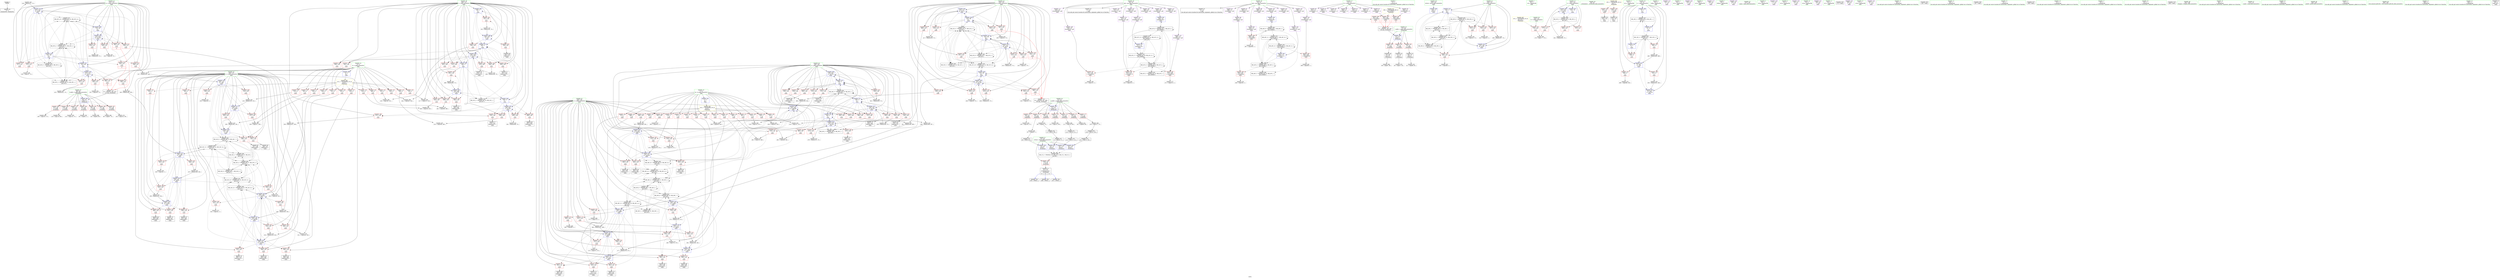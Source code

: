 digraph "SVFG" {
	label="SVFG";

	Node0x55d00dd715d0 [shape=record,color=grey,label="{NodeID: 0\nNullPtr}"];
	Node0x55d00dd715d0 -> Node0x55d00dd619b0[style=solid];
	Node0x55d00ddb6760 [shape=record,color=grey,label="{NodeID: 443\n318 = Binary(317, 70, )\n}"];
	Node0x55d00ddb6760 -> Node0x55d00ddaaee0[style=solid];
	Node0x55d00ddacc20 [shape=record,color=blue,label="{NodeID: 360\n148\<--631\nj\<--inc229\nmain\n}"];
	Node0x55d00ddacc20 -> Node0x55d00dd625e0[style=dashed];
	Node0x55d00ddacc20 -> Node0x55d00dd626b0[style=dashed];
	Node0x55d00ddacc20 -> Node0x55d00dd62780[style=dashed];
	Node0x55d00ddacc20 -> Node0x55d00dd62850[style=dashed];
	Node0x55d00ddacc20 -> Node0x55d00dd62920[style=dashed];
	Node0x55d00ddacc20 -> Node0x55d00dd629f0[style=dashed];
	Node0x55d00ddacc20 -> Node0x55d00ddac190[style=dashed];
	Node0x55d00ddacc20 -> Node0x55d00ddacc20[style=dashed];
	Node0x55d00ddacc20 -> Node0x55d00ddf91d0[style=dashed];
	Node0x55d00dda88b0 [shape=record,color=red,label="{NodeID: 277\n383\<--158\n\<--y\nmain\n}"];
	Node0x55d00dda88b0 -> Node0x55d00dd661c0[style=solid];
	Node0x55d00dd9dcb0 [shape=record,color=red,label="{NodeID: 194\n485\<--146\n\<--i\nmain\n}"];
	Node0x55d00dd9dcb0 -> Node0x55d00ddb53e0[style=solid];
	Node0x55d00dd65c20 [shape=record,color=purple,label="{NodeID: 111\n520\<--16\narrayidx168\<--get\nmain\n}"];
	Node0x55d00dd60b60 [shape=record,color=green,label="{NodeID: 28\n13\<--15\nput\<--put_field_insensitive\nGlob }"];
	Node0x55d00dd60b60 -> Node0x55d00dd61b80[style=solid];
	Node0x55d00dd60b60 -> Node0x55d00dd64ab0[style=solid];
	Node0x55d00dd60b60 -> Node0x55d00dd64b80[style=solid];
	Node0x55d00dd60b60 -> Node0x55d00dd64c50[style=solid];
	Node0x55d00dd60b60 -> Node0x55d00dd635b0[style=solid];
	Node0x55d00dd60b60 -> Node0x55d00dd63680[style=solid];
	Node0x55d00dd60b60 -> Node0x55d00dd63750[style=solid];
	Node0x55d00dd60b60 -> Node0x55d00dd63820[style=solid];
	Node0x55d00dd60b60 -> Node0x55d00dd638f0[style=solid];
	Node0x55d00dd60b60 -> Node0x55d00dd655a0[style=solid];
	Node0x55d00dd60b60 -> Node0x55d00dd65670[style=solid];
	Node0x55d00ddb9160 [shape=record,color=grey,label="{NodeID: 471\n280 = cmp(278, 279, )\n}"];
	Node0x55d00dda9f70 [shape=record,color=blue,label="{NodeID: 305\n45\<--132\nretval\<--\n_Z5checkcii\n}"];
	Node0x55d00dda9f70 -> Node0x55d00ddf0ad0[style=dashed];
	Node0x55d00dd62e00 [shape=record,color=red,label="{NodeID: 222\n237\<--152\n\<--ii\nmain\n}"];
	Node0x55d00dd62e00 -> Node0x55d00dda5140[style=solid];
	Node0x55d00dd9f860 [shape=record,color=red,label="{NodeID: 139\n222\<--7\n\<--m\nmain\n}"];
	Node0x55d00dd9f860 -> Node0x55d00ddba360[style=solid];
	Node0x55d00dd49d50 [shape=record,color=black,label="{NodeID: 56\n97\<--96\nconv13\<--\n_Z5checkcii\n}"];
	Node0x55d00dd49d50 -> Node0x55d00ddba7e0[style=solid];
	Node0x55d00dda55c0 [shape=record,color=grey,label="{NodeID: 499\n620 = cmp(619, 70, )\n}"];
	Node0x55d00ddb3ac0 [shape=record,color=black,label="{NodeID: 416\n130 = PHI(76, 128, )\n}"];
	Node0x55d00ddb3ac0 -> Node0x55d00ddb3520[style=solid];
	Node0x55d00ddab630 [shape=record,color=blue,label="{NodeID: 333\n405\<--70\narrayidx104\<--\nmain\n}"];
	Node0x55d00ddab630 -> Node0x55d00ddef1d0[style=dashed];
	Node0x55d00dda72c0 [shape=record,color=red,label="{NodeID: 250\n262\<--156\n\<--x\nmain\n}"];
	Node0x55d00dda72c0 -> Node0x55d00ddb41e0[style=solid];
	Node0x55d00dda0f20 [shape=record,color=red,label="{NodeID: 167\n101\<--49\n\<--ii.addr\n_Z5checkcii\n}"];
	Node0x55d00dda0f20 -> Node0x55d00ddb95e0[style=solid];
	Node0x55d00dd641c0 [shape=record,color=black,label="{NodeID: 84\n603\<--602\nidxprom211\<--\nmain\n}"];
	Node0x55d00dd7c3b0 [shape=record,color=green,label="{NodeID: 1\n5\<--1\n\<--dummyObj\nCan only get source location for instruction, argument, global var or function.}"];
	Node0x55d00ddb68e0 [shape=record,color=grey,label="{NodeID: 444\n625 = Binary(624, 70, )\n}"];
	Node0x55d00ddb68e0 -> Node0x55d00ddacb50[style=solid];
	Node0x55d00ddaccf0 [shape=record,color=blue,label="{NodeID: 361\n146\<--641\ni\<--inc235\nmain\n}"];
	Node0x55d00ddaccf0 -> Node0x55d00dd9de50[style=dashed];
	Node0x55d00ddaccf0 -> Node0x55d00dd9df20[style=dashed];
	Node0x55d00ddaccf0 -> Node0x55d00dd9dff0[style=dashed];
	Node0x55d00ddaccf0 -> Node0x55d00dd9e0c0[style=dashed];
	Node0x55d00ddaccf0 -> Node0x55d00dd9e190[style=dashed];
	Node0x55d00ddaccf0 -> Node0x55d00ddaa450[style=dashed];
	Node0x55d00ddaccf0 -> Node0x55d00ddaccf0[style=dashed];
	Node0x55d00dda8980 [shape=record,color=red,label="{NodeID: 278\n392\<--158\n\<--y\nmain\n}"];
	Node0x55d00dda8980 -> Node0x55d00dd66360[style=solid];
	Node0x55d00dd9dd80 [shape=record,color=red,label="{NodeID: 195\n489\<--146\n\<--i\nmain\n}"];
	Node0x55d00dd9dd80 -> Node0x55d00ddb9760[style=solid];
	Node0x55d00dd65cf0 [shape=record,color=purple,label="{NodeID: 112\n523\<--16\narrayidx170\<--get\nmain\n}"];
	Node0x55d00dd65cf0 -> Node0x55d00dda95b0[style=solid];
	Node0x55d00dd5f170 [shape=record,color=green,label="{NodeID: 29\n16\<--18\nget\<--get_field_insensitive\nGlob }"];
	Node0x55d00dd5f170 -> Node0x55d00dd61c80[style=solid];
	Node0x55d00dd5f170 -> Node0x55d00dd65740[style=solid];
	Node0x55d00dd5f170 -> Node0x55d00dd65810[style=solid];
	Node0x55d00dd5f170 -> Node0x55d00dd658e0[style=solid];
	Node0x55d00dd5f170 -> Node0x55d00dd659b0[style=solid];
	Node0x55d00dd5f170 -> Node0x55d00dd65a80[style=solid];
	Node0x55d00dd5f170 -> Node0x55d00dd65b50[style=solid];
	Node0x55d00dd5f170 -> Node0x55d00dd65c20[style=solid];
	Node0x55d00dd5f170 -> Node0x55d00dd65cf0[style=solid];
	Node0x55d00dd5f170 -> Node0x55d00dd60fa0[style=solid];
	Node0x55d00dd5f170 -> Node0x55d00dd61070[style=solid];
	Node0x55d00ddb92e0 [shape=record,color=grey,label="{NodeID: 472\n481 = cmp(479, 480, )\n}"];
	Node0x55d00ddaa040 [shape=record,color=blue,label="{NodeID: 306\n140\<--5\nretval\<--\nmain\n}"];
	Node0x55d00dd62ed0 [shape=record,color=red,label="{NodeID: 223\n246\<--152\n\<--ii\nmain\n}"];
	Node0x55d00dd62ed0 -> Node0x55d00ddb7060[style=solid];
	Node0x55d00dd9f930 [shape=record,color=red,label="{NodeID: 140\n273\<--7\n\<--m\nmain\n}"];
	Node0x55d00dd9f930 -> Node0x55d00ddb4de0[style=solid];
	Node0x55d00dd49e20 [shape=record,color=black,label="{NodeID: 57\n41\<--135\n_Z5checkcii_ret\<--\n_Z5checkcii\n|{<s0>9|<s1>10|<s2>11}}"];
	Node0x55d00dd49e20:s0 -> Node0x55d00de2ce00[style=solid,color=blue];
	Node0x55d00dd49e20:s1 -> Node0x55d00de2d200[style=solid,color=blue];
	Node0x55d00dd49e20:s2 -> Node0x55d00de2d360[style=solid,color=blue];
	Node0x55d00dda5740 [shape=record,color=grey,label="{NodeID: 500\n326 = cmp(325, 70, )\n}"];
	Node0x55d00ddb4060 [shape=record,color=grey,label="{NodeID: 417\n560 = Binary(558, 559, )\n}"];
	Node0x55d00ddb4060 -> Node0x55d00ddac670[style=solid];
	Node0x55d00ddab700 [shape=record,color=blue,label="{NodeID: 334\n412\<--70\narrayidx108\<--\nmain\n}"];
	Node0x55d00ddab700 -> Node0x55d00ddeecd0[style=dashed];
	Node0x55d00dda7390 [shape=record,color=red,label="{NodeID: 251\n287\<--156\n\<--x\nmain\n}"];
	Node0x55d00dda7390 -> Node0x55d00dd65db0[style=solid];
	Node0x55d00dda0ff0 [shape=record,color=red,label="{NodeID: 168\n107\<--49\n\<--ii.addr\n_Z5checkcii\n}"];
	Node0x55d00dda0ff0 -> Node0x55d00ddb8560[style=solid];
	Node0x55d00dd64290 [shape=record,color=black,label="{NodeID: 85\n607\<--606\nidxprom213\<--\nmain\n}"];
	Node0x55d00dd7eb00 [shape=record,color=green,label="{NodeID: 2\n19\<--1\n.str\<--dummyObj\nGlob }"];
	Node0x55d00ddb6a60 [shape=record,color=grey,label="{NodeID: 445\n313 = Binary(312, 70, )\n}"];
	Node0x55d00ddb6a60 -> Node0x55d00ddaae10[style=solid];
	Node0x55d00ddacdc0 [shape=record,color=blue,label="{NodeID: 362\n142\<--651\nt\<--inc241\nmain\n}"];
	Node0x55d00ddacdc0 -> Node0x55d00dde10d0[style=dashed];
	Node0x55d00dda8a50 [shape=record,color=red,label="{NodeID: 279\n410\<--158\n\<--y\nmain\n}"];
	Node0x55d00dda8a50 -> Node0x55d00dd666a0[style=solid];
	Node0x55d00dd9de50 [shape=record,color=red,label="{NodeID: 196\n508\<--146\n\<--i\nmain\n}"];
	Node0x55d00dd9de50 -> Node0x55d00dda43c0[style=solid];
	Node0x55d00dd60fa0 [shape=record,color=purple,label="{NodeID: 113\n608\<--16\narrayidx214\<--get\nmain\n}"];
	Node0x55d00dd5f240 [shape=record,color=green,label="{NodeID: 30\n39\<--40\n_Z5checkcii\<--_Z5checkcii_field_insensitive\n}"];
	Node0x55d00ddb9460 [shape=record,color=grey,label="{NodeID: 473\n542 = cmp(541, 5, )\n}"];
	Node0x55d00ddaa110 [shape=record,color=blue,label="{NodeID: 307\n142\<--70\nt\<--\nmain\n}"];
	Node0x55d00ddaa110 -> Node0x55d00dde10d0[style=dashed];
	Node0x55d00dd62fa0 [shape=record,color=red,label="{NodeID: 224\n303\<--152\n\<--ii\nmain\n|{<s0>9}}"];
	Node0x55d00dd62fa0:s0 -> Node0x55d00de2d910[style=solid,color=red];
	Node0x55d00dd9fa00 [shape=record,color=red,label="{NodeID: 141\n279\<--7\n\<--m\nmain\n}"];
	Node0x55d00dd9fa00 -> Node0x55d00ddb9160[style=solid];
	Node0x55d00dd49ef0 [shape=record,color=black,label="{NodeID: 58\n164\<--161\ncall\<--\nmain\n}"];
	Node0x55d00de03370 [shape=record,color=yellow,style=double,label="{NodeID: 667\n22V_1 = ENCHI(MR_22V_0)\npts\{145 \}\nFun[main]}"];
	Node0x55d00de03370 -> Node0x55d00dda1a80[style=dashed];
	Node0x55d00dda58c0 [shape=record,color=grey,label="{NodeID: 501\n387 = cmp(386, 5, )\n}"];
	Node0x55d00ddb41e0 [shape=record,color=grey,label="{NodeID: 418\n263 = Binary(262, 261, )\n}"];
	Node0x55d00ddb41e0 -> Node0x55d00ddaaa00[style=solid];
	Node0x55d00ddab7d0 [shape=record,color=blue,label="{NodeID: 335\n154\<--417\njj\<--inc111\nmain\n}"];
	Node0x55d00ddab7d0 -> Node0x55d00dda6900[style=dashed];
	Node0x55d00ddab7d0 -> Node0x55d00dda69d0[style=dashed];
	Node0x55d00ddab7d0 -> Node0x55d00dda6aa0[style=dashed];
	Node0x55d00ddab7d0 -> Node0x55d00dda6b70[style=dashed];
	Node0x55d00ddab7d0 -> Node0x55d00ddab080[style=dashed];
	Node0x55d00ddab7d0 -> Node0x55d00ddab7d0[style=dashed];
	Node0x55d00ddab7d0 -> Node0x55d00ddd54c0[style=dashed];
	Node0x55d00ddab7d0 -> Node0x55d00dde29d0[style=dashed];
	Node0x55d00ddab7d0 -> Node0x55d00de005f0[style=dashed];
	Node0x55d00dda7460 [shape=record,color=red,label="{NodeID: 252\n296\<--156\n\<--x\nmain\n}"];
	Node0x55d00dda7460 -> Node0x55d00dd65f50[style=solid];
	Node0x55d00dda10c0 [shape=record,color=red,label="{NodeID: 169\n118\<--49\n\<--ii.addr\n_Z5checkcii\n}"];
	Node0x55d00dda10c0 -> Node0x55d00ddb7f60[style=solid];
	Node0x55d00dd64360 [shape=record,color=black,label="{NodeID: 86\n610\<--609\nidxprom215\<--\nmain\n}"];
	Node0x55d00dd4a8f0 [shape=record,color=green,label="{NodeID: 3\n21\<--1\n.str.1\<--dummyObj\nGlob }"];
	Node0x55d00ddb6be0 [shape=record,color=grey,label="{NodeID: 446\n417 = Binary(416, 70, )\n}"];
	Node0x55d00ddb6be0 -> Node0x55d00ddab7d0[style=solid];
	Node0x55d00dda8b20 [shape=record,color=red,label="{NodeID: 280\n562\<--158\n\<--y\nmain\n}"];
	Node0x55d00dda8b20 -> Node0x55d00ddb7c60[style=solid];
	Node0x55d00dd9df20 [shape=record,color=red,label="{NodeID: 197\n518\<--146\n\<--i\nmain\n}"];
	Node0x55d00dd9df20 -> Node0x55d00dd63c10[style=solid];
	Node0x55d00dd61070 [shape=record,color=purple,label="{NodeID: 114\n611\<--16\narrayidx216\<--get\nmain\n}"];
	Node0x55d00dd61070 -> Node0x55d00ddac9b0[style=solid];
	Node0x55d00dd5f340 [shape=record,color=green,label="{NodeID: 31\n45\<--46\nretval\<--retval_field_insensitive\n_Z5checkcii\n}"];
	Node0x55d00dd5f340 -> Node0x55d00dda0970[style=solid];
	Node0x55d00dd5f340 -> Node0x55d00dda9d00[style=solid];
	Node0x55d00dd5f340 -> Node0x55d00dda9dd0[style=solid];
	Node0x55d00dd5f340 -> Node0x55d00dda9ea0[style=solid];
	Node0x55d00dd5f340 -> Node0x55d00dda9f70[style=solid];
	Node0x55d00dde0bd0 [shape=record,color=black,label="{NodeID: 557\nMR_16V_2 = PHI(MR_16V_6, MR_16V_1, )\npts\{10 \}\n}"];
	Node0x55d00dde0bd0 -> Node0x55d00ddaa380[style=dashed];
	Node0x55d00ddb95e0 [shape=record,color=grey,label="{NodeID: 474\n102 = cmp(101, 66, )\n}"];
	Node0x55d00ddaa1e0 [shape=record,color=blue,label="{NodeID: 308\n146\<--5\ni\<--\nmain\n}"];
	Node0x55d00ddaa1e0 -> Node0x55d00dda1b50[style=dashed];
	Node0x55d00ddaa1e0 -> Node0x55d00dda1c20[style=dashed];
	Node0x55d00ddaa1e0 -> Node0x55d00dda1cf0[style=dashed];
	Node0x55d00ddaa1e0 -> Node0x55d00ddaa2b0[style=dashed];
	Node0x55d00ddaa1e0 -> Node0x55d00ddaa450[style=dashed];
	Node0x55d00dd63070 [shape=record,color=red,label="{NodeID: 225\n317\<--152\n\<--ii\nmain\n}"];
	Node0x55d00dd63070 -> Node0x55d00ddb6760[style=solid];
	Node0x55d00dd9fad0 [shape=record,color=red,label="{NodeID: 142\n282\<--7\n\<--m\nmain\n}"];
	Node0x55d00dd9fad0 -> Node0x55d00ddb5e60[style=solid];
	Node0x55d00dd49fc0 [shape=record,color=black,label="{NodeID: 59\n170\<--167\ncall1\<--\nmain\n}"];
	Node0x55d00dda5a40 [shape=record,color=grey,label="{NodeID: 502\n322 = cmp(321, 5, )\n}"];
	Node0x55d00ddb4360 [shape=record,color=grey,label="{NodeID: 419\n368 = Binary(367, 366, )\n}"];
	Node0x55d00ddb4360 -> Node0x55d00ddab490[style=solid];
	Node0x55d00ddab8a0 [shape=record,color=blue,label="{NodeID: 336\n152\<--422\nii\<--inc114\nmain\n}"];
	Node0x55d00ddab8a0 -> Node0x55d00dd63140[style=dashed];
	Node0x55d00ddab8a0 -> Node0x55d00dd63210[style=dashed];
	Node0x55d00ddab8a0 -> Node0x55d00dd632e0[style=dashed];
	Node0x55d00ddab8a0 -> Node0x55d00dd633b0[style=dashed];
	Node0x55d00ddab8a0 -> Node0x55d00ddab8a0[style=dashed];
	Node0x55d00ddab8a0 -> Node0x55d00ddd4fc0[style=dashed];
	Node0x55d00ddab8a0 -> Node0x55d00dde24d0[style=dashed];
	Node0x55d00ddab8a0 -> Node0x55d00de000f0[style=dashed];
	Node0x55d00dda7530 [shape=record,color=red,label="{NodeID: 253\n342\<--156\n\<--x\nmain\n}"];
	Node0x55d00dda7530 -> Node0x55d00dda5ec0[style=solid];
	Node0x55d00dda1190 [shape=record,color=red,label="{NodeID: 170\n124\<--49\n\<--ii.addr\n_Z5checkcii\n}"];
	Node0x55d00dda1190 -> Node0x55d00ddbea70[style=solid];
	Node0x55d00dd64430 [shape=record,color=purple,label="{NodeID: 87\n196\<--11\narrayidx\<--d\nmain\n}"];
	Node0x55d00dd60050 [shape=record,color=green,label="{NodeID: 4\n23\<--1\nstdin\<--dummyObj\nGlob }"];
	Node0x55d00ddb6d60 [shape=record,color=grey,label="{NodeID: 447\n651 = Binary(650, 70, )\n}"];
	Node0x55d00ddb6d60 -> Node0x55d00ddacdc0[style=solid];
	Node0x55d00dda8bf0 [shape=record,color=red,label="{NodeID: 281\n566\<--158\n\<--y\nmain\n}"];
	Node0x55d00dda8bf0 -> Node0x55d00ddb47e0[style=solid];
	Node0x55d00dd9dff0 [shape=record,color=red,label="{NodeID: 198\n537\<--146\n\<--i\nmain\n}"];
	Node0x55d00dd9dff0 -> Node0x55d00ddb4ae0[style=solid];
	Node0x55d00dd61140 [shape=record,color=purple,label="{NodeID: 115\n162\<--19\n\<--.str\nmain\n}"];
	Node0x55d00dd5f410 [shape=record,color=green,label="{NodeID: 32\n47\<--48\nc.addr\<--c.addr_field_insensitive\n_Z5checkcii\n}"];
	Node0x55d00dd5f410 -> Node0x55d00dda0a40[style=solid];
	Node0x55d00dd5f410 -> Node0x55d00dda0b10[style=solid];
	Node0x55d00dd5f410 -> Node0x55d00dda0be0[style=solid];
	Node0x55d00dd5f410 -> Node0x55d00dda9a90[style=solid];
	Node0x55d00dde10d0 [shape=record,color=black,label="{NodeID: 558\nMR_20V_3 = PHI(MR_20V_4, MR_20V_2, )\npts\{143 \}\n}"];
	Node0x55d00dde10d0 -> Node0x55d00dda1810[style=dashed];
	Node0x55d00dde10d0 -> Node0x55d00dda18e0[style=dashed];
	Node0x55d00dde10d0 -> Node0x55d00dda19b0[style=dashed];
	Node0x55d00dde10d0 -> Node0x55d00ddacdc0[style=dashed];
	Node0x55d00ddb9760 [shape=record,color=grey,label="{NodeID: 475\n491 = cmp(489, 490, )\n}"];
	Node0x55d00ddaa2b0 [shape=record,color=blue,label="{NodeID: 309\n146\<--202\ni\<--inc\nmain\n}"];
	Node0x55d00ddaa2b0 -> Node0x55d00dda1b50[style=dashed];
	Node0x55d00ddaa2b0 -> Node0x55d00dda1c20[style=dashed];
	Node0x55d00ddaa2b0 -> Node0x55d00dda1cf0[style=dashed];
	Node0x55d00ddaa2b0 -> Node0x55d00ddaa2b0[style=dashed];
	Node0x55d00ddaa2b0 -> Node0x55d00ddaa450[style=dashed];
	Node0x55d00dd63140 [shape=record,color=red,label="{NodeID: 226\n330\<--152\n\<--ii\nmain\n}"];
	Node0x55d00dd63140 -> Node0x55d00dda5d40[style=solid];
	Node0x55d00dd9fba0 [shape=record,color=red,label="{NodeID: 143\n366\<--7\n\<--m\nmain\n}"];
	Node0x55d00dd9fba0 -> Node0x55d00ddb4360[style=solid];
	Node0x55d00dd4a090 [shape=record,color=black,label="{NodeID: 60\n195\<--194\nidxprom\<--\nmain\n}"];
	Node0x55d00dda5bc0 [shape=record,color=grey,label="{NodeID: 503\n336 = cmp(335, 70, )\n}"];
	Node0x55d00ddb44e0 [shape=record,color=grey,label="{NodeID: 420\n268 = Binary(266, 267, )\n}"];
	Node0x55d00ddb44e0 -> Node0x55d00ddaaad0[style=solid];
	Node0x55d00ddab970 [shape=record,color=blue,label="{NodeID: 337\n148\<--429\nj\<--inc119\nmain\n}"];
	Node0x55d00ddab970 -> Node0x55d00dd9e260[style=dashed];
	Node0x55d00ddab970 -> Node0x55d00dd9e330[style=dashed];
	Node0x55d00ddab970 -> Node0x55d00dd9e400[style=dashed];
	Node0x55d00ddab970 -> Node0x55d00dd9e4d0[style=dashed];
	Node0x55d00ddab970 -> Node0x55d00dd9e5a0[style=dashed];
	Node0x55d00ddab970 -> Node0x55d00dd9e670[style=dashed];
	Node0x55d00ddab970 -> Node0x55d00dd9e740[style=dashed];
	Node0x55d00ddab970 -> Node0x55d00ddaa520[style=dashed];
	Node0x55d00ddab970 -> Node0x55d00ddab970[style=dashed];
	Node0x55d00ddab970 -> Node0x55d00ddabcb0[style=dashed];
	Node0x55d00ddab970 -> Node0x55d00ddac190[style=dashed];
	Node0x55d00ddab970 -> Node0x55d00dde1ad0[style=dashed];
	Node0x55d00ddab970 -> Node0x55d00ddf91d0[style=dashed];
	Node0x55d00dda7600 [shape=record,color=red,label="{NodeID: 254\n346\<--156\n\<--x\nmain\n}"];
	Node0x55d00dda7600 -> Node0x55d00ddb7360[style=solid];
	Node0x55d00dda1260 [shape=record,color=red,label="{NodeID: 171\n64\<--51\n\<--jj.addr\n_Z5checkcii\n}"];
	Node0x55d00dda1260 -> Node0x55d00ddb77e0[style=solid];
	Node0x55d00dd64500 [shape=record,color=purple,label="{NodeID: 88\n197\<--11\narraydecay\<--d\nmain\n}"];
	Node0x55d00dd9d810 [shape=record,color=green,label="{NodeID: 5\n24\<--1\n.str.2\<--dummyObj\nGlob }"];
	Node0x55d00ddb6ee0 [shape=record,color=grey,label="{NodeID: 448\n340 = Binary(338, 339, )\n}"];
	Node0x55d00ddb6ee0 -> Node0x55d00ddab150[style=solid];
	Node0x55d00dda8cc0 [shape=record,color=red,label="{NodeID: 282\n570\<--158\n\<--y\nmain\n}"];
	Node0x55d00dda8cc0 -> Node0x55d00ddb89e0[style=solid];
	Node0x55d00dd9e0c0 [shape=record,color=red,label="{NodeID: 199\n606\<--146\n\<--i\nmain\n}"];
	Node0x55d00dd9e0c0 -> Node0x55d00dd64290[style=solid];
	Node0x55d00dd61210 [shape=record,color=purple,label="{NodeID: 116\n163\<--21\n\<--.str.1\nmain\n}"];
	Node0x55d00dd5f4e0 [shape=record,color=green,label="{NodeID: 33\n49\<--50\nii.addr\<--ii.addr_field_insensitive\n_Z5checkcii\n}"];
	Node0x55d00dd5f4e0 -> Node0x55d00dda0cb0[style=solid];
	Node0x55d00dd5f4e0 -> Node0x55d00dda0d80[style=solid];
	Node0x55d00dd5f4e0 -> Node0x55d00dda0e50[style=solid];
	Node0x55d00dd5f4e0 -> Node0x55d00dda0f20[style=solid];
	Node0x55d00dd5f4e0 -> Node0x55d00dda0ff0[style=solid];
	Node0x55d00dd5f4e0 -> Node0x55d00dda10c0[style=solid];
	Node0x55d00dd5f4e0 -> Node0x55d00dda1190[style=solid];
	Node0x55d00dd5f4e0 -> Node0x55d00dda9b60[style=solid];
	Node0x55d00dde15d0 [shape=record,color=black,label="{NodeID: 559\nMR_24V_2 = PHI(MR_24V_10, MR_24V_1, )\npts\{147 \}\n}"];
	Node0x55d00dde15d0 -> Node0x55d00ddaa1e0[style=dashed];
	Node0x55d00ddb98e0 [shape=record,color=grey,label="{NodeID: 476\n551 = cmp(549, 550, )\n}"];
	Node0x55d00ddaa380 [shape=record,color=blue,label="{NodeID: 310\n9\<--70\nr\<--\nmain\n}"];
	Node0x55d00ddaa380 -> Node0x55d00ddf87d0[style=dashed];
	Node0x55d00dd63210 [shape=record,color=red,label="{NodeID: 227\n339\<--152\n\<--ii\nmain\n}"];
	Node0x55d00dd63210 -> Node0x55d00ddb6ee0[style=solid];
	Node0x55d00dd9fc70 [shape=record,color=red,label="{NodeID: 144\n372\<--7\n\<--m\nmain\n}"];
	Node0x55d00dd9fc70 -> Node0x55d00ddb8260[style=solid];
	Node0x55d00dd4a160 [shape=record,color=black,label="{NodeID: 61\n226\<--225\nidxprom16\<--\nmain\n}"];
	Node0x55d00dda5d40 [shape=record,color=grey,label="{NodeID: 504\n331 = cmp(330, 70, )\n}"];
	Node0x55d00ddb4660 [shape=record,color=grey,label="{NodeID: 421\n356 = Binary(355, 354, )\n}"];
	Node0x55d00ddb4660 -> Node0x55d00ddab2f0[style=solid];
	Node0x55d00ddaba40 [shape=record,color=blue,label="{NodeID: 338\n146\<--439\ni\<--inc125\nmain\n}"];
	Node0x55d00ddaba40 -> Node0x55d00dda1dc0[style=dashed];
	Node0x55d00ddaba40 -> Node0x55d00dda1e90[style=dashed];
	Node0x55d00ddaba40 -> Node0x55d00dda1f60[style=dashed];
	Node0x55d00ddaba40 -> Node0x55d00dda2030[style=dashed];
	Node0x55d00ddaba40 -> Node0x55d00dda2100[style=dashed];
	Node0x55d00ddaba40 -> Node0x55d00dda21d0[style=dashed];
	Node0x55d00ddaba40 -> Node0x55d00dda22a0[style=dashed];
	Node0x55d00ddaba40 -> Node0x55d00ddaa450[style=dashed];
	Node0x55d00ddaba40 -> Node0x55d00ddaba40[style=dashed];
	Node0x55d00ddaba40 -> Node0x55d00ddabbe0[style=dashed];
	Node0x55d00ddaba40 -> Node0x55d00dde15d0[style=dashed];
	Node0x55d00dda76d0 [shape=record,color=red,label="{NodeID: 255\n350\<--156\n\<--x\nmain\n}"];
	Node0x55d00dda76d0 -> Node0x55d00dda61c0[style=solid];
	Node0x55d00dda1330 [shape=record,color=red,label="{NodeID: 172\n68\<--51\n\<--jj.addr\n_Z5checkcii\n}"];
	Node0x55d00dda1330 -> Node0x55d00ddb7660[style=solid];
	Node0x55d00dd645d0 [shape=record,color=purple,label="{NodeID: 89\n298\<--11\narrayidx47\<--d\nmain\n}"];
	Node0x55d00dd494c0 [shape=record,color=green,label="{NodeID: 6\n26\<--1\n.str.3\<--dummyObj\nGlob }"];
	Node0x55d00ddb7060 [shape=record,color=grey,label="{NodeID: 449\n247 = Binary(245, 246, )\n}"];
	Node0x55d00ddb7060 -> Node0x55d00ddaa860[style=solid];
	Node0x55d00dda8d90 [shape=record,color=red,label="{NodeID: 283\n575\<--158\n\<--y\nmain\n}"];
	Node0x55d00dda8d90 -> Node0x55d00ddb4c60[style=solid];
	Node0x55d00dd9e190 [shape=record,color=red,label="{NodeID: 200\n640\<--146\n\<--i\nmain\n}"];
	Node0x55d00dd9e190 -> Node0x55d00ddb59e0[style=solid];
	Node0x55d00dd612e0 [shape=record,color=purple,label="{NodeID: 117\n168\<--24\n\<--.str.2\nmain\n}"];
	Node0x55d00dd5f5b0 [shape=record,color=green,label="{NodeID: 34\n51\<--52\njj.addr\<--jj.addr_field_insensitive\n_Z5checkcii\n}"];
	Node0x55d00dd5f5b0 -> Node0x55d00dda1260[style=solid];
	Node0x55d00dd5f5b0 -> Node0x55d00dda1330[style=solid];
	Node0x55d00dd5f5b0 -> Node0x55d00dda1400[style=solid];
	Node0x55d00dd5f5b0 -> Node0x55d00dda14d0[style=solid];
	Node0x55d00dd5f5b0 -> Node0x55d00dda15a0[style=solid];
	Node0x55d00dd5f5b0 -> Node0x55d00dda1670[style=solid];
	Node0x55d00dd5f5b0 -> Node0x55d00dda1740[style=solid];
	Node0x55d00dd5f5b0 -> Node0x55d00dda9c30[style=solid];
	Node0x55d00dde1ad0 [shape=record,color=black,label="{NodeID: 560\nMR_26V_2 = PHI(MR_26V_9, MR_26V_1, )\npts\{149 \}\n}"];
	Node0x55d00dde1ad0 -> Node0x55d00ddf91d0[style=dashed];
	Node0x55d00ddb9a60 [shape=record,color=grey,label="{NodeID: 477\n471 = cmp(470, 5, )\n}"];
	Node0x55d00ddaa450 [shape=record,color=blue,label="{NodeID: 311\n146\<--5\ni\<--\nmain\n}"];
	Node0x55d00ddaa450 -> Node0x55d00dda1dc0[style=dashed];
	Node0x55d00ddaa450 -> Node0x55d00dda1e90[style=dashed];
	Node0x55d00ddaa450 -> Node0x55d00dda1f60[style=dashed];
	Node0x55d00ddaa450 -> Node0x55d00dda2030[style=dashed];
	Node0x55d00ddaa450 -> Node0x55d00dda2100[style=dashed];
	Node0x55d00ddaa450 -> Node0x55d00dda21d0[style=dashed];
	Node0x55d00ddaa450 -> Node0x55d00dda22a0[style=dashed];
	Node0x55d00ddaa450 -> Node0x55d00ddaa450[style=dashed];
	Node0x55d00ddaa450 -> Node0x55d00ddaba40[style=dashed];
	Node0x55d00ddaa450 -> Node0x55d00ddabbe0[style=dashed];
	Node0x55d00ddaa450 -> Node0x55d00dde15d0[style=dashed];
	Node0x55d00dd632e0 [shape=record,color=red,label="{NodeID: 228\n396\<--152\n\<--ii\nmain\n|{<s0>10}}"];
	Node0x55d00dd632e0:s0 -> Node0x55d00de2d910[style=solid,color=red];
	Node0x55d00dd9fd40 [shape=record,color=red,label="{NodeID: 145\n375\<--7\n\<--m\nmain\n}"];
	Node0x55d00dd9fd40 -> Node0x55d00ddb5260[style=solid];
	Node0x55d00dd4a230 [shape=record,color=black,label="{NodeID: 62\n229\<--228\nidxprom18\<--\nmain\n}"];
	Node0x55d00dda5ec0 [shape=record,color=grey,label="{NodeID: 505\n343 = cmp(342, 5, )\n}"];
	Node0x55d00ddb47e0 [shape=record,color=grey,label="{NodeID: 422\n567 = Binary(566, 565, )\n}"];
	Node0x55d00ddb47e0 -> Node0x55d00ddac740[style=solid];
	Node0x55d00ddabb10 [shape=record,color=blue,label="{NodeID: 339\n9\<--5\nr\<--\nmain\n}"];
	Node0x55d00ddabb10 -> Node0x55d00dda0700[style=dashed];
	Node0x55d00ddabb10 -> Node0x55d00dde0bd0[style=dashed];
	Node0x55d00dda77a0 [shape=record,color=red,label="{NodeID: 256\n355\<--156\n\<--x\nmain\n}"];
	Node0x55d00dda77a0 -> Node0x55d00ddb4660[style=solid];
	Node0x55d00dda1400 [shape=record,color=red,label="{NodeID: 173\n90\<--51\n\<--jj.addr\n_Z5checkcii\n}"];
	Node0x55d00dda1400 -> Node0x55d00dda4cc0[style=solid];
	Node0x55d00dd646a0 [shape=record,color=purple,label="{NodeID: 90\n301\<--11\narrayidx49\<--d\nmain\n}"];
	Node0x55d00dd646a0 -> Node0x55d00dda9270[style=solid];
	Node0x55d00dd49550 [shape=record,color=green,label="{NodeID: 7\n28\<--1\nstdout\<--dummyObj\nGlob }"];
	Node0x55d00ddb71e0 [shape=record,color=grey,label="{NodeID: 450\n254 = Binary(253, 252, )\n}"];
	Node0x55d00ddb71e0 -> Node0x55d00ddaa930[style=solid];
	Node0x55d00dda8e60 [shape=record,color=red,label="{NodeID: 284\n582\<--158\n\<--y\nmain\n}"];
	Node0x55d00dda8e60 -> Node0x55d00dd63e80[style=solid];
	Node0x55d00dd9e260 [shape=record,color=red,label="{NodeID: 201\n221\<--148\n\<--j\nmain\n}"];
	Node0x55d00dd9e260 -> Node0x55d00ddba360[style=solid];
	Node0x55d00dd613b0 [shape=record,color=purple,label="{NodeID: 118\n169\<--26\n\<--.str.3\nmain\n}"];
	Node0x55d00dd5f680 [shape=record,color=green,label="{NodeID: 35\n137\<--138\nmain\<--main_field_insensitive\n}"];
	Node0x55d00dde1fd0 [shape=record,color=black,label="{NodeID: 561\nMR_28V_2 = PHI(MR_28V_13, MR_28V_1, )\npts\{151 \}\n}"];
	Node0x55d00dde1fd0 -> Node0x55d00ddffbf0[style=dashed];
	Node0x55d00ddb9be0 [shape=record,color=grey,label="{NodeID: 478\n294 = cmp(293, 5, )\n}"];
	Node0x55d00ddaa520 [shape=record,color=blue,label="{NodeID: 312\n148\<--5\nj\<--\nmain\n}"];
	Node0x55d00ddaa520 -> Node0x55d00dd9e260[style=dashed];
	Node0x55d00ddaa520 -> Node0x55d00dd9e330[style=dashed];
	Node0x55d00ddaa520 -> Node0x55d00dd9e400[style=dashed];
	Node0x55d00ddaa520 -> Node0x55d00dd9e4d0[style=dashed];
	Node0x55d00ddaa520 -> Node0x55d00dd9e5a0[style=dashed];
	Node0x55d00ddaa520 -> Node0x55d00dd9e670[style=dashed];
	Node0x55d00ddaa520 -> Node0x55d00dd9e740[style=dashed];
	Node0x55d00ddaa520 -> Node0x55d00ddaa520[style=dashed];
	Node0x55d00ddaa520 -> Node0x55d00ddab970[style=dashed];
	Node0x55d00ddaa520 -> Node0x55d00ddabcb0[style=dashed];
	Node0x55d00ddaa520 -> Node0x55d00ddac190[style=dashed];
	Node0x55d00ddaa520 -> Node0x55d00dde1ad0[style=dashed];
	Node0x55d00ddaa520 -> Node0x55d00ddf91d0[style=dashed];
	Node0x55d00dd633b0 [shape=record,color=red,label="{NodeID: 229\n421\<--152\n\<--ii\nmain\n}"];
	Node0x55d00dd633b0 -> Node0x55d00ddb6460[style=solid];
	Node0x55d00dd9fe10 [shape=record,color=red,label="{NodeID: 146\n433\<--7\n\<--m\nmain\n}"];
	Node0x55d00dd9fe10 -> Node0x55d00ddba660[style=solid];
	Node0x55d00dd65db0 [shape=record,color=black,label="{NodeID: 63\n288\<--287\nidxprom41\<--\nmain\n}"];
	Node0x55d00dda6040 [shape=record,color=grey,label="{NodeID: 506\n128 = cmp(127, 70, )\n}"];
	Node0x55d00dda6040 -> Node0x55d00ddb3ac0[style=solid];
	Node0x55d00ddb4960 [shape=record,color=grey,label="{NodeID: 423\n361 = Binary(359, 360, )\n}"];
	Node0x55d00ddb4960 -> Node0x55d00ddab3c0[style=solid];
	Node0x55d00ddabbe0 [shape=record,color=blue,label="{NodeID: 340\n146\<--5\ni\<--\nmain\n}"];
	Node0x55d00ddabbe0 -> Node0x55d00dd9db10[style=dashed];
	Node0x55d00ddabbe0 -> Node0x55d00dd9dbe0[style=dashed];
	Node0x55d00ddabbe0 -> Node0x55d00dd9dcb0[style=dashed];
	Node0x55d00ddabbe0 -> Node0x55d00dd9dd80[style=dashed];
	Node0x55d00ddabbe0 -> Node0x55d00ddabe50[style=dashed];
	Node0x55d00ddabbe0 -> Node0x55d00ddac0c0[style=dashed];
	Node0x55d00ddabbe0 -> Node0x55d00dde15d0[style=dashed];
	Node0x55d00dda7870 [shape=record,color=red,label="{NodeID: 257\n380\<--156\n\<--x\nmain\n}"];
	Node0x55d00dda7870 -> Node0x55d00dd660f0[style=solid];
	Node0x55d00dda14d0 [shape=record,color=red,label="{NodeID: 174\n104\<--51\n\<--jj.addr\n_Z5checkcii\n}"];
	Node0x55d00dda14d0 -> Node0x55d00ddb8860[style=solid];
	Node0x55d00dd64770 [shape=record,color=purple,label="{NodeID: 91\n391\<--11\narrayidx96\<--d\nmain\n}"];
	Node0x55d00dd495e0 [shape=record,color=green,label="{NodeID: 8\n29\<--1\n.str.4\<--dummyObj\nGlob }"];
	Node0x55d00ddd90c0 [shape=record,color=black,label="{NodeID: 534\nMR_28V_6 = PHI(MR_28V_8, MR_28V_5, )\npts\{151 \}\n}"];
	Node0x55d00ddd90c0 -> Node0x55d00dd62d30[style=dashed];
	Node0x55d00ddd90c0 -> Node0x55d00ddaa5f0[style=dashed];
	Node0x55d00ddd90c0 -> Node0x55d00ddd90c0[style=dashed];
	Node0x55d00ddd90c0 -> Node0x55d00dde1fd0[style=dashed];
	Node0x55d00ddd90c0 -> Node0x55d00ddffbf0[style=dashed];
	Node0x55d00ddb7360 [shape=record,color=grey,label="{NodeID: 451\n347 = Binary(346, 345, )\n}"];
	Node0x55d00ddb7360 -> Node0x55d00ddab220[style=solid];
	Node0x55d00dda8f30 [shape=record,color=red,label="{NodeID: 285\n591\<--158\n\<--y\nmain\n}"];
	Node0x55d00dda8f30 -> Node0x55d00dd64020[style=solid];
	Node0x55d00dd9e330 [shape=record,color=red,label="{NodeID: 202\n228\<--148\n\<--j\nmain\n}"];
	Node0x55d00dd9e330 -> Node0x55d00dd4a230[style=solid];
	Node0x55d00dd61480 [shape=record,color=purple,label="{NodeID: 119\n171\<--29\n\<--.str.4\nmain\n}"];
	Node0x55d00dd5f780 [shape=record,color=green,label="{NodeID: 36\n140\<--141\nretval\<--retval_field_insensitive\nmain\n}"];
	Node0x55d00dd5f780 -> Node0x55d00ddaa040[style=solid];
	Node0x55d00dde24d0 [shape=record,color=black,label="{NodeID: 562\nMR_30V_2 = PHI(MR_30V_14, MR_30V_1, )\npts\{153 \}\n}"];
	Node0x55d00dde24d0 -> Node0x55d00de000f0[style=dashed];
	Node0x55d00ddb9d60 [shape=record,color=grey,label="{NodeID: 479\n58 = cmp(57, 59, )\n}"];
	Node0x55d00ddaa5f0 [shape=record,color=blue,label="{NodeID: 313\n150\<--5\nk\<--\nmain\n}"];
	Node0x55d00ddaa5f0 -> Node0x55d00dd62b90[style=dashed];
	Node0x55d00ddaa5f0 -> Node0x55d00dd62c60[style=dashed];
	Node0x55d00ddaa5f0 -> Node0x55d00dd62d30[style=dashed];
	Node0x55d00ddaa5f0 -> Node0x55d00ddd90c0[style=dashed];
	Node0x55d00ddaa5f0 -> Node0x55d00dde1fd0[style=dashed];
	Node0x55d00ddaa5f0 -> Node0x55d00ddef6d0[style=dashed];
	Node0x55d00ddaa5f0 -> Node0x55d00ddffbf0[style=dashed];
	Node0x55d00dd63480 [shape=record,color=red,label="{NodeID: 230\n529\<--152\n\<--ii\nmain\n}"];
	Node0x55d00dd63480 -> Node0x55d00dda4b40[style=solid];
	Node0x55d00dd9fee0 [shape=record,color=red,label="{NodeID: 147\n461\<--7\n\<--m\nmain\n}"];
	Node0x55d00dd9fee0 -> Node0x55d00ddb74e0[style=solid];
	Node0x55d00dd65e80 [shape=record,color=black,label="{NodeID: 64\n291\<--290\nidxprom43\<--\nmain\n}"];
	Node0x55d00dda61c0 [shape=record,color=grey,label="{NodeID: 507\n352 = cmp(350, 351, )\n}"];
	Node0x55d00ddb4ae0 [shape=record,color=grey,label="{NodeID: 424\n539 = Binary(537, 538, )\n}"];
	Node0x55d00ddb4ae0 -> Node0x55d00ddac400[style=solid];
	Node0x55d00ddabcb0 [shape=record,color=blue,label="{NodeID: 341\n148\<--5\nj\<--\nmain\n}"];
	Node0x55d00ddabcb0 -> Node0x55d00dd9e810[style=dashed];
	Node0x55d00ddabcb0 -> Node0x55d00dd9e8e0[style=dashed];
	Node0x55d00ddabcb0 -> Node0x55d00dd9e9b0[style=dashed];
	Node0x55d00ddabcb0 -> Node0x55d00dd9ea80[style=dashed];
	Node0x55d00ddabcb0 -> Node0x55d00ddabcb0[style=dashed];
	Node0x55d00ddabcb0 -> Node0x55d00ddabd80[style=dashed];
	Node0x55d00ddabcb0 -> Node0x55d00ddac190[style=dashed];
	Node0x55d00ddabcb0 -> Node0x55d00dde1ad0[style=dashed];
	Node0x55d00ddabcb0 -> Node0x55d00ddf91d0[style=dashed];
	Node0x55d00dda7940 [shape=record,color=red,label="{NodeID: 258\n389\<--156\n\<--x\nmain\n}"];
	Node0x55d00dda7940 -> Node0x55d00dd66290[style=solid];
	Node0x55d00dda15a0 [shape=record,color=red,label="{NodeID: 175\n110\<--51\n\<--jj.addr\n_Z5checkcii\n}"];
	Node0x55d00dda15a0 -> Node0x55d00ddb8ce0[style=solid];
	Node0x55d00dd64840 [shape=record,color=purple,label="{NodeID: 92\n394\<--11\narrayidx98\<--d\nmain\n}"];
	Node0x55d00dd64840 -> Node0x55d00dda9410[style=solid];
	Node0x55d00dd4e5d0 [shape=record,color=green,label="{NodeID: 9\n31\<--1\n.str.5\<--dummyObj\nGlob }"];
	Node0x55d00ddd95c0 [shape=record,color=black,label="{NodeID: 535\nMR_30V_6 = PHI(MR_30V_8, MR_30V_5, )\npts\{153 \}\n}"];
	Node0x55d00ddd95c0 -> Node0x55d00ddaa6c0[style=dashed];
	Node0x55d00ddd95c0 -> Node0x55d00ddd4fc0[style=dashed];
	Node0x55d00ddd95c0 -> Node0x55d00ddd95c0[style=dashed];
	Node0x55d00ddd95c0 -> Node0x55d00dde24d0[style=dashed];
	Node0x55d00ddd95c0 -> Node0x55d00de000f0[style=dashed];
	Node0x55d00ddb74e0 [shape=record,color=grey,label="{NodeID: 452\n462 = cmp(460, 461, )\n}"];
	Node0x55d00dda9000 [shape=record,color=red,label="{NodeID: 286\n602\<--158\n\<--y\nmain\n}"];
	Node0x55d00dda9000 -> Node0x55d00dd641c0[style=solid];
	Node0x55d00dd9e400 [shape=record,color=red,label="{NodeID: 203\n266\<--148\n\<--j\nmain\n}"];
	Node0x55d00dd9e400 -> Node0x55d00ddb44e0[style=solid];
	Node0x55d00dd61550 [shape=record,color=purple,label="{NodeID: 120\n182\<--31\n\<--.str.5\nmain\n}"];
	Node0x55d00dd5f850 [shape=record,color=green,label="{NodeID: 37\n142\<--143\nt\<--t_field_insensitive\nmain\n}"];
	Node0x55d00dd5f850 -> Node0x55d00dda1810[style=solid];
	Node0x55d00dd5f850 -> Node0x55d00dda18e0[style=solid];
	Node0x55d00dd5f850 -> Node0x55d00dda19b0[style=solid];
	Node0x55d00dd5f850 -> Node0x55d00ddaa110[style=solid];
	Node0x55d00dd5f850 -> Node0x55d00ddacdc0[style=solid];
	Node0x55d00dde29d0 [shape=record,color=black,label="{NodeID: 563\nMR_32V_2 = PHI(MR_32V_16, MR_32V_1, )\npts\{155 \}\n}"];
	Node0x55d00dde29d0 -> Node0x55d00de005f0[style=dashed];
	Node0x55d00ddb9ee0 [shape=record,color=grey,label="{NodeID: 480\n88 = cmp(87, 70, )\n}"];
	Node0x55d00ddaa6c0 [shape=record,color=blue,label="{NodeID: 314\n152\<--66\nii\<--\nmain\n}"];
	Node0x55d00ddaa6c0 -> Node0x55d00dd62e00[style=dashed];
	Node0x55d00ddaa6c0 -> Node0x55d00dd62ed0[style=dashed];
	Node0x55d00ddaa6c0 -> Node0x55d00dd62fa0[style=dashed];
	Node0x55d00ddaa6c0 -> Node0x55d00dd63070[style=dashed];
	Node0x55d00ddaa6c0 -> Node0x55d00ddaaee0[style=dashed];
	Node0x55d00ddaa6c0 -> Node0x55d00ddaafb0[style=dashed];
	Node0x55d00ddaa6c0 -> Node0x55d00ddd4fc0[style=dashed];
	Node0x55d00ddaa6c0 -> Node0x55d00ddd95c0[style=dashed];
	Node0x55d00ddaa6c0 -> Node0x55d00dde24d0[style=dashed];
	Node0x55d00ddaa6c0 -> Node0x55d00de000f0[style=dashed];
	Node0x55d00dda6390 [shape=record,color=red,label="{NodeID: 231\n538\<--152\n\<--ii\nmain\n}"];
	Node0x55d00dda6390 -> Node0x55d00ddb4ae0[style=solid];
	Node0x55d00dd9ffb0 [shape=record,color=red,label="{NodeID: 148\n480\<--7\n\<--m\nmain\n}"];
	Node0x55d00dd9ffb0 -> Node0x55d00ddb92e0[style=solid];
	Node0x55d00dd65f50 [shape=record,color=black,label="{NodeID: 65\n297\<--296\nidxprom46\<--\nmain\n}"];
	Node0x55d00ddbe930 [shape=record,color=grey,label="{NodeID: 508\n122 = cmp(121, 66, )\n}"];
	Node0x55d00ddb4c60 [shape=record,color=grey,label="{NodeID: 425\n576 = Binary(575, 574, )\n}"];
	Node0x55d00ddb4c60 -> Node0x55d00ddac810[style=solid];
	Node0x55d00ddabd80 [shape=record,color=blue,label="{NodeID: 342\n148\<--476\nj\<--inc146\nmain\n}"];
	Node0x55d00ddabd80 -> Node0x55d00dd9e810[style=dashed];
	Node0x55d00ddabd80 -> Node0x55d00dd9e8e0[style=dashed];
	Node0x55d00ddabd80 -> Node0x55d00dd9e9b0[style=dashed];
	Node0x55d00ddabd80 -> Node0x55d00dd9ea80[style=dashed];
	Node0x55d00ddabd80 -> Node0x55d00ddabcb0[style=dashed];
	Node0x55d00ddabd80 -> Node0x55d00ddabd80[style=dashed];
	Node0x55d00ddabd80 -> Node0x55d00ddac190[style=dashed];
	Node0x55d00ddabd80 -> Node0x55d00dde1ad0[style=dashed];
	Node0x55d00ddabd80 -> Node0x55d00ddf91d0[style=dashed];
	Node0x55d00dda7a10 [shape=record,color=red,label="{NodeID: 259\n407\<--156\n\<--x\nmain\n}"];
	Node0x55d00dda7a10 -> Node0x55d00dd665d0[style=solid];
	Node0x55d00dda1670 [shape=record,color=red,label="{NodeID: 176\n121\<--51\n\<--jj.addr\n_Z5checkcii\n}"];
	Node0x55d00dda1670 -> Node0x55d00ddbe930[style=solid];
	Node0x55d00dd64910 [shape=record,color=purple,label="{NodeID: 93\n590\<--11\narrayidx204\<--d\nmain\n}"];
	Node0x55d00dd4e660 [shape=record,color=green,label="{NodeID: 10\n33\<--1\n.str.6\<--dummyObj\nGlob }"];
	Node0x55d00ddd9ac0 [shape=record,color=black,label="{NodeID: 536\nMR_32V_6 = PHI(MR_32V_7, MR_32V_5, )\npts\{155 \}\n}"];
	Node0x55d00ddd9ac0 -> Node0x55d00ddaa790[style=dashed];
	Node0x55d00ddd9ac0 -> Node0x55d00ddab080[style=dashed];
	Node0x55d00ddd9ac0 -> Node0x55d00ddd54c0[style=dashed];
	Node0x55d00ddd9ac0 -> Node0x55d00ddd9ac0[style=dashed];
	Node0x55d00ddd9ac0 -> Node0x55d00dde29d0[style=dashed];
	Node0x55d00ddd9ac0 -> Node0x55d00de005f0[style=dashed];
	Node0x55d00ddb7660 [shape=record,color=grey,label="{NodeID: 453\n69 = cmp(68, 70, )\n}"];
	Node0x55d00ddb7660 -> Node0x55d00ddb2f80[style=solid];
	Node0x55d00dda90d0 [shape=record,color=red,label="{NodeID: 287\n231\<--230\n\<--arrayidx19\nmain\n}"];
	Node0x55d00dda90d0 -> Node0x55d00ddba1e0[style=solid];
	Node0x55d00dd9e4d0 [shape=record,color=red,label="{NodeID: 204\n359\<--148\n\<--j\nmain\n}"];
	Node0x55d00dd9e4d0 -> Node0x55d00ddb4960[style=solid];
	Node0x55d00dd61620 [shape=record,color=purple,label="{NodeID: 121\n186\<--33\n\<--.str.6\nmain\n}"];
	Node0x55d00dd5f920 [shape=record,color=green,label="{NodeID: 38\n144\<--145\nT\<--T_field_insensitive\nmain\n}"];
	Node0x55d00dd5f920 -> Node0x55d00dda1a80[style=solid];
	Node0x55d00dde2ed0 [shape=record,color=black,label="{NodeID: 564\nMR_34V_2 = PHI(MR_34V_22, MR_34V_1, )\npts\{157 \}\n}"];
	Node0x55d00dde2ed0 -> Node0x55d00de00af0[style=dashed];
	Node0x55d00ddba060 [shape=record,color=grey,label="{NodeID: 481\n535 = cmp(534, 70, )\n}"];
	Node0x55d00ddaa790 [shape=record,color=blue,label="{NodeID: 315\n154\<--66\njj\<--\nmain\n}"];
	Node0x55d00ddaa790 -> Node0x55d00dda65c0[style=dashed];
	Node0x55d00ddaa790 -> Node0x55d00dda6690[style=dashed];
	Node0x55d00ddaa790 -> Node0x55d00dda6760[style=dashed];
	Node0x55d00ddaa790 -> Node0x55d00dda6830[style=dashed];
	Node0x55d00ddaa790 -> Node0x55d00ddaa790[style=dashed];
	Node0x55d00ddaa790 -> Node0x55d00ddaae10[style=dashed];
	Node0x55d00ddaa790 -> Node0x55d00ddab080[style=dashed];
	Node0x55d00ddaa790 -> Node0x55d00ddd54c0[style=dashed];
	Node0x55d00ddaa790 -> Node0x55d00ddd9ac0[style=dashed];
	Node0x55d00ddaa790 -> Node0x55d00dde29d0[style=dashed];
	Node0x55d00ddaa790 -> Node0x55d00de005f0[style=dashed];
	Node0x55d00dda6420 [shape=record,color=red,label="{NodeID: 232\n595\<--152\n\<--ii\nmain\n|{<s0>11}}"];
	Node0x55d00dda6420:s0 -> Node0x55d00de2d910[style=solid,color=red];
	Node0x55d00dda0080 [shape=record,color=red,label="{NodeID: 149\n515\<--7\n\<--m\nmain\n}"];
	Node0x55d00dda0080 -> Node0x55d00dda46c0[style=solid];
	Node0x55d00dd66020 [shape=record,color=black,label="{NodeID: 66\n300\<--299\nidxprom48\<--\nmain\n}"];
	Node0x55d00de03a70 [shape=record,color=yellow,style=double,label="{NodeID: 675\n38V_1 = ENCHI(MR_38V_0)\npts\{120000 \}\nFun[main]}"];
	Node0x55d00de03a70 -> Node0x55d00dda9270[style=dashed];
	Node0x55d00de03a70 -> Node0x55d00dda9410[style=dashed];
	Node0x55d00de03a70 -> Node0x55d00dda9750[style=dashed];
	Node0x55d00ddbea70 [shape=record,color=grey,label="{NodeID: 509\n125 = cmp(124, 70, )\n}"];
	Node0x55d00ddb4de0 [shape=record,color=grey,label="{NodeID: 426\n275 = Binary(274, 273, )\n}"];
	Node0x55d00ddb4de0 -> Node0x55d00ddaaba0[style=solid];
	Node0x55d00ddabe50 [shape=record,color=blue,label="{NodeID: 343\n146\<--486\ni\<--inc152\nmain\n}"];
	Node0x55d00ddabe50 -> Node0x55d00dd9db10[style=dashed];
	Node0x55d00ddabe50 -> Node0x55d00dd9dbe0[style=dashed];
	Node0x55d00ddabe50 -> Node0x55d00dd9dcb0[style=dashed];
	Node0x55d00ddabe50 -> Node0x55d00dd9dd80[style=dashed];
	Node0x55d00ddabe50 -> Node0x55d00ddabe50[style=dashed];
	Node0x55d00ddabe50 -> Node0x55d00ddac0c0[style=dashed];
	Node0x55d00ddabe50 -> Node0x55d00dde15d0[style=dashed];
	Node0x55d00dda7ae0 [shape=record,color=red,label="{NodeID: 260\n541\<--156\n\<--x\nmain\n}"];
	Node0x55d00dda7ae0 -> Node0x55d00ddb9460[style=solid];
	Node0x55d00dda1740 [shape=record,color=red,label="{NodeID: 177\n127\<--51\n\<--jj.addr\n_Z5checkcii\n}"];
	Node0x55d00dda1740 -> Node0x55d00dda6040[style=solid];
	Node0x55d00dd649e0 [shape=record,color=purple,label="{NodeID: 94\n593\<--11\narrayidx206\<--d\nmain\n}"];
	Node0x55d00dd649e0 -> Node0x55d00dda9750[style=solid];
	Node0x55d00dd4e6f0 [shape=record,color=green,label="{NodeID: 11\n35\<--1\n.str.7\<--dummyObj\nGlob }"];
	Node0x55d00de2cd00 [shape=record,color=black,label="{NodeID: 703\n172 = PHI()\n}"];
	Node0x55d00ddd9fc0 [shape=record,color=black,label="{NodeID: 537\nMR_34V_6 = PHI(MR_34V_7, MR_34V_5, )\npts\{157 \}\n}"];
	Node0x55d00ddd9fc0 -> Node0x55d00ddd59c0[style=dashed];
	Node0x55d00ddd9fc0 -> Node0x55d00ddd9fc0[style=dashed];
	Node0x55d00ddd9fc0 -> Node0x55d00dde2ed0[style=dashed];
	Node0x55d00ddd9fc0 -> Node0x55d00ddee2d0[style=dashed];
	Node0x55d00ddd9fc0 -> Node0x55d00ddf00d0[style=dashed];
	Node0x55d00ddd9fc0 -> Node0x55d00de00af0[style=dashed];
	Node0x55d00ddb77e0 [shape=record,color=grey,label="{NodeID: 454\n65 = cmp(64, 66, )\n}"];
	Node0x55d00dda91a0 [shape=record,color=red,label="{NodeID: 288\n293\<--292\n\<--arrayidx44\nmain\n}"];
	Node0x55d00dda91a0 -> Node0x55d00ddb9be0[style=solid];
	Node0x55d00dd9e5a0 [shape=record,color=red,label="{NodeID: 205\n403\<--148\n\<--j\nmain\n}"];
	Node0x55d00dd9e5a0 -> Node0x55d00dd66500[style=solid];
	Node0x55d00dd616f0 [shape=record,color=purple,label="{NodeID: 122\n198\<--35\n\<--.str.7\nmain\n}"];
	Node0x55d00dd5f9f0 [shape=record,color=green,label="{NodeID: 39\n146\<--147\ni\<--i_field_insensitive\nmain\n}"];
	Node0x55d00dd5f9f0 -> Node0x55d00dda1b50[style=solid];
	Node0x55d00dd5f9f0 -> Node0x55d00dda1c20[style=solid];
	Node0x55d00dd5f9f0 -> Node0x55d00dda1cf0[style=solid];
	Node0x55d00dd5f9f0 -> Node0x55d00dda1dc0[style=solid];
	Node0x55d00dd5f9f0 -> Node0x55d00dda1e90[style=solid];
	Node0x55d00dd5f9f0 -> Node0x55d00dda1f60[style=solid];
	Node0x55d00dd5f9f0 -> Node0x55d00dda2030[style=solid];
	Node0x55d00dd5f9f0 -> Node0x55d00dda2100[style=solid];
	Node0x55d00dd5f9f0 -> Node0x55d00dda21d0[style=solid];
	Node0x55d00dd5f9f0 -> Node0x55d00dda22a0[style=solid];
	Node0x55d00dd5f9f0 -> Node0x55d00dd9db10[style=solid];
	Node0x55d00dd5f9f0 -> Node0x55d00dd9dbe0[style=solid];
	Node0x55d00dd5f9f0 -> Node0x55d00dd9dcb0[style=solid];
	Node0x55d00dd5f9f0 -> Node0x55d00dd9dd80[style=solid];
	Node0x55d00dd5f9f0 -> Node0x55d00dd9de50[style=solid];
	Node0x55d00dd5f9f0 -> Node0x55d00dd9df20[style=solid];
	Node0x55d00dd5f9f0 -> Node0x55d00dd9dff0[style=solid];
	Node0x55d00dd5f9f0 -> Node0x55d00dd9e0c0[style=solid];
	Node0x55d00dd5f9f0 -> Node0x55d00dd9e190[style=solid];
	Node0x55d00dd5f9f0 -> Node0x55d00ddaa1e0[style=solid];
	Node0x55d00dd5f9f0 -> Node0x55d00ddaa2b0[style=solid];
	Node0x55d00dd5f9f0 -> Node0x55d00ddaa450[style=solid];
	Node0x55d00dd5f9f0 -> Node0x55d00ddaba40[style=solid];
	Node0x55d00dd5f9f0 -> Node0x55d00ddabbe0[style=solid];
	Node0x55d00dd5f9f0 -> Node0x55d00ddabe50[style=solid];
	Node0x55d00dd5f9f0 -> Node0x55d00ddac0c0[style=solid];
	Node0x55d00dd5f9f0 -> Node0x55d00ddaccf0[style=solid];
	Node0x55d00dde33d0 [shape=record,color=black,label="{NodeID: 565\nMR_36V_2 = PHI(MR_36V_22, MR_36V_1, )\npts\{159 \}\n}"];
	Node0x55d00dde33d0 -> Node0x55d00de00ff0[style=dashed];
	Node0x55d00ddba1e0 [shape=record,color=grey,label="{NodeID: 482\n232 = cmp(231, 5, )\n}"];
	Node0x55d00ddaa860 [shape=record,color=blue,label="{NodeID: 316\n156\<--247\nx\<--add\nmain\n}"];
	Node0x55d00ddaa860 -> Node0x55d00dda7050[style=dashed];
	Node0x55d00ddaa860 -> Node0x55d00dda7120[style=dashed];
	Node0x55d00ddaa860 -> Node0x55d00dda71f0[style=dashed];
	Node0x55d00ddaa860 -> Node0x55d00dda72c0[style=dashed];
	Node0x55d00ddaa860 -> Node0x55d00dda7390[style=dashed];
	Node0x55d00ddaa860 -> Node0x55d00dda7460[style=dashed];
	Node0x55d00ddaa860 -> Node0x55d00ddaa930[style=dashed];
	Node0x55d00ddaa860 -> Node0x55d00ddaaa00[style=dashed];
	Node0x55d00ddaa860 -> Node0x55d00ddf00d0[style=dashed];
	Node0x55d00dda64f0 [shape=record,color=red,label="{NodeID: 233\n624\<--152\n\<--ii\nmain\n}"];
	Node0x55d00dda64f0 -> Node0x55d00ddb68e0[style=solid];
	Node0x55d00dda0150 [shape=record,color=red,label="{NodeID: 150\n565\<--7\n\<--m\nmain\n}"];
	Node0x55d00dda0150 -> Node0x55d00ddb47e0[style=solid];
	Node0x55d00dd660f0 [shape=record,color=black,label="{NodeID: 67\n381\<--380\nidxprom89\<--\nmain\n}"];
	Node0x55d00ddbebf0 [shape=record,color=grey,label="{NodeID: 510\n250 = cmp(249, 5, )\n}"];
	Node0x55d00ddb4f60 [shape=record,color=grey,label="{NodeID: 427\n476 = Binary(475, 70, )\n}"];
	Node0x55d00ddb4f60 -> Node0x55d00ddabd80[style=solid];
	Node0x55d00ddabf20 [shape=record,color=blue,label="{NodeID: 344\n9\<--495\nr\<--mul\nmain\n}"];
	Node0x55d00ddabf20 -> Node0x55d00dda0560[style=dashed];
	Node0x55d00ddabf20 -> Node0x55d00dda0630[style=dashed];
	Node0x55d00ddabf20 -> Node0x55d00ddabff0[style=dashed];
	Node0x55d00ddabf20 -> Node0x55d00ddf87d0[style=dashed];
	Node0x55d00dda7bb0 [shape=record,color=red,label="{NodeID: 261\n545\<--156\n\<--x\nmain\n}"];
	Node0x55d00dda7bb0 -> Node0x55d00ddb50e0[style=solid];
	Node0x55d00dda1810 [shape=record,color=red,label="{NodeID: 178\n177\<--142\n\<--t\nmain\n}"];
	Node0x55d00dda1810 -> Node0x55d00dda4540[style=solid];
	Node0x55d00dd64ab0 [shape=record,color=purple,label="{NodeID: 95\n289\<--13\narrayidx42\<--put\nmain\n}"];
	Node0x55d00dd60140 [shape=record,color=green,label="{NodeID: 12\n37\<--1\n.str.8\<--dummyObj\nGlob }"];
	Node0x55d00de2ce00 [shape=record,color=black,label="{NodeID: 704\n305 = PHI(41, )\n}"];
	Node0x55d00ddda4c0 [shape=record,color=black,label="{NodeID: 538\nMR_36V_6 = PHI(MR_36V_7, MR_36V_5, )\npts\{159 \}\n}"];
	Node0x55d00ddda4c0 -> Node0x55d00ddd5ec0[style=dashed];
	Node0x55d00ddda4c0 -> Node0x55d00ddda4c0[style=dashed];
	Node0x55d00ddda4c0 -> Node0x55d00dde33d0[style=dashed];
	Node0x55d00ddda4c0 -> Node0x55d00ddee7d0[style=dashed];
	Node0x55d00ddda4c0 -> Node0x55d00ddf05d0[style=dashed];
	Node0x55d00ddda4c0 -> Node0x55d00de00ff0[style=dashed];
	Node0x55d00ddb7960 [shape=record,color=grey,label="{NodeID: 455\n81 = cmp(80, 82, )\n}"];
	Node0x55d00dda9270 [shape=record,color=red,label="{NodeID: 289\n302\<--301\n\<--arrayidx49\nmain\n|{<s0>9}}"];
	Node0x55d00dda9270:s0 -> Node0x55d00de2d570[style=solid,color=red];
	Node0x55d00dd9e670 [shape=record,color=red,label="{NodeID: 206\n428\<--148\n\<--j\nmain\n}"];
	Node0x55d00dd9e670 -> Node0x55d00ddb5fe0[style=solid];
	Node0x55d00dd9eb60 [shape=record,color=purple,label="{NodeID: 123\n647\<--37\n\<--.str.8\nmain\n}"];
	Node0x55d00dd5fac0 [shape=record,color=green,label="{NodeID: 40\n148\<--149\nj\<--j_field_insensitive\nmain\n}"];
	Node0x55d00dd5fac0 -> Node0x55d00dd9e260[style=solid];
	Node0x55d00dd5fac0 -> Node0x55d00dd9e330[style=solid];
	Node0x55d00dd5fac0 -> Node0x55d00dd9e400[style=solid];
	Node0x55d00dd5fac0 -> Node0x55d00dd9e4d0[style=solid];
	Node0x55d00dd5fac0 -> Node0x55d00dd9e5a0[style=solid];
	Node0x55d00dd5fac0 -> Node0x55d00dd9e670[style=solid];
	Node0x55d00dd5fac0 -> Node0x55d00dd9e740[style=solid];
	Node0x55d00dd5fac0 -> Node0x55d00dd9e810[style=solid];
	Node0x55d00dd5fac0 -> Node0x55d00dd9e8e0[style=solid];
	Node0x55d00dd5fac0 -> Node0x55d00dd9e9b0[style=solid];
	Node0x55d00dd5fac0 -> Node0x55d00dd9ea80[style=solid];
	Node0x55d00dd5fac0 -> Node0x55d00dd625e0[style=solid];
	Node0x55d00dd5fac0 -> Node0x55d00dd626b0[style=solid];
	Node0x55d00dd5fac0 -> Node0x55d00dd62780[style=solid];
	Node0x55d00dd5fac0 -> Node0x55d00dd62850[style=solid];
	Node0x55d00dd5fac0 -> Node0x55d00dd62920[style=solid];
	Node0x55d00dd5fac0 -> Node0x55d00dd629f0[style=solid];
	Node0x55d00dd5fac0 -> Node0x55d00ddaa520[style=solid];
	Node0x55d00dd5fac0 -> Node0x55d00ddab970[style=solid];
	Node0x55d00dd5fac0 -> Node0x55d00ddabcb0[style=solid];
	Node0x55d00dd5fac0 -> Node0x55d00ddabd80[style=solid];
	Node0x55d00dd5fac0 -> Node0x55d00ddac190[style=solid];
	Node0x55d00dd5fac0 -> Node0x55d00ddacc20[style=solid];
	Node0x55d00dde38d0 [shape=record,color=black,label="{NodeID: 566\nMR_40V_2 = PHI(MR_40V_10, MR_40V_1, )\npts\{150000 \}\n}"];
	Node0x55d00dde38d0 -> Node0x55d00de014f0[style=dashed];
	Node0x55d00ddba360 [shape=record,color=grey,label="{NodeID: 483\n223 = cmp(221, 222, )\n}"];
	Node0x55d00ddaa930 [shape=record,color=blue,label="{NodeID: 317\n156\<--254\nx\<--add28\nmain\n}"];
	Node0x55d00ddaa930 -> Node0x55d00dda71f0[style=dashed];
	Node0x55d00ddaa930 -> Node0x55d00dda72c0[style=dashed];
	Node0x55d00ddaa930 -> Node0x55d00dda7390[style=dashed];
	Node0x55d00ddaa930 -> Node0x55d00dda7460[style=dashed];
	Node0x55d00ddaa930 -> Node0x55d00ddaaa00[style=dashed];
	Node0x55d00ddaa930 -> Node0x55d00ddf00d0[style=dashed];
	Node0x55d00dda65c0 [shape=record,color=red,label="{NodeID: 234\n242\<--154\n\<--jj\nmain\n}"];
	Node0x55d00dda65c0 -> Node0x55d00dda52c0[style=solid];
	Node0x55d00dda0220 [shape=record,color=red,label="{NodeID: 151\n571\<--7\n\<--m\nmain\n}"];
	Node0x55d00dda0220 -> Node0x55d00ddb89e0[style=solid];
	Node0x55d00dd661c0 [shape=record,color=black,label="{NodeID: 68\n384\<--383\nidxprom91\<--\nmain\n}"];
	Node0x55d00ddb50e0 [shape=record,color=grey,label="{NodeID: 428\n546 = Binary(545, 544, )\n}"];
	Node0x55d00ddb50e0 -> Node0x55d00ddac4d0[style=solid];
	Node0x55d00ddabff0 [shape=record,color=blue,label="{NodeID: 345\n9\<--503\nr\<--sub159\nmain\n}"];
	Node0x55d00ddabff0 -> Node0x55d00ddf87d0[style=dashed];
	Node0x55d00dda7c80 [shape=record,color=red,label="{NodeID: 262\n549\<--156\n\<--x\nmain\n}"];
	Node0x55d00dda7c80 -> Node0x55d00ddb98e0[style=solid];
	Node0x55d00dda18e0 [shape=record,color=red,label="{NodeID: 179\n181\<--142\n\<--t\nmain\n}"];
	Node0x55d00dd64b80 [shape=record,color=purple,label="{NodeID: 96\n292\<--13\narrayidx44\<--put\nmain\n}"];
	Node0x55d00dd64b80 -> Node0x55d00dda91a0[style=solid];
	Node0x55d00dd60210 [shape=record,color=green,label="{NodeID: 13\n59\<--1\n\<--dummyObj\nCan only get source location for instruction, argument, global var or function.}"];
	Node0x55d00de2cf60 [shape=record,color=black,label="{NodeID: 705\n183 = PHI()\n}"];
	Node0x55d00ddb7ae0 [shape=record,color=grey,label="{NodeID: 456\n62 = cmp(61, 5, )\n}"];
	Node0x55d00dda9340 [shape=record,color=red,label="{NodeID: 290\n386\<--385\n\<--arrayidx92\nmain\n}"];
	Node0x55d00dda9340 -> Node0x55d00dda58c0[style=solid];
	Node0x55d00dd9e740 [shape=record,color=red,label="{NodeID: 207\n432\<--148\n\<--j\nmain\n}"];
	Node0x55d00dd9e740 -> Node0x55d00ddba660[style=solid];
	Node0x55d00dd9ec30 [shape=record,color=red,label="{NodeID: 124\n191\<--4\n\<--n\nmain\n}"];
	Node0x55d00dd9ec30 -> Node0x55d00dda4840[style=solid];
	Node0x55d00dd5fb90 [shape=record,color=green,label="{NodeID: 41\n150\<--151\nk\<--k_field_insensitive\nmain\n}"];
	Node0x55d00dd5fb90 -> Node0x55d00dd62ac0[style=solid];
	Node0x55d00dd5fb90 -> Node0x55d00dd62b90[style=solid];
	Node0x55d00dd5fb90 -> Node0x55d00dd62c60[style=solid];
	Node0x55d00dd5fb90 -> Node0x55d00dd62d30[style=solid];
	Node0x55d00dd5fb90 -> Node0x55d00ddaa5f0[style=solid];
	Node0x55d00dd5fb90 -> Node0x55d00ddaad40[style=solid];
	Node0x55d00dde3dd0 [shape=record,color=black,label="{NodeID: 567\nMR_42V_2 = PHI(MR_42V_10, MR_42V_1, )\npts\{180000 \}\n}"];
	Node0x55d00dde3dd0 -> Node0x55d00de019f0[style=dashed];
	Node0x55d00ddba4e0 [shape=record,color=grey,label="{NodeID: 484\n636 = cmp(634, 635, )\n}"];
	Node0x55d00ddaaa00 [shape=record,color=blue,label="{NodeID: 318\n156\<--263\nx\<--sub\nmain\n}"];
	Node0x55d00ddaaa00 -> Node0x55d00dda7390[style=dashed];
	Node0x55d00ddaaa00 -> Node0x55d00dda7460[style=dashed];
	Node0x55d00ddaaa00 -> Node0x55d00ddf00d0[style=dashed];
	Node0x55d00dda6690 [shape=record,color=red,label="{NodeID: 235\n267\<--154\n\<--jj\nmain\n}"];
	Node0x55d00dda6690 -> Node0x55d00ddb44e0[style=solid];
	Node0x55d00dda02f0 [shape=record,color=red,label="{NodeID: 152\n574\<--7\n\<--m\nmain\n}"];
	Node0x55d00dda02f0 -> Node0x55d00ddb4c60[style=solid];
	Node0x55d00dd66290 [shape=record,color=black,label="{NodeID: 69\n390\<--389\nidxprom95\<--\nmain\n}"];
	Node0x55d00ddb5260 [shape=record,color=grey,label="{NodeID: 429\n377 = Binary(376, 375, )\n}"];
	Node0x55d00ddb5260 -> Node0x55d00ddab560[style=solid];
	Node0x55d00ddac0c0 [shape=record,color=blue,label="{NodeID: 346\n146\<--5\ni\<--\nmain\n}"];
	Node0x55d00ddac0c0 -> Node0x55d00dd9de50[style=dashed];
	Node0x55d00ddac0c0 -> Node0x55d00dd9df20[style=dashed];
	Node0x55d00ddac0c0 -> Node0x55d00dd9dff0[style=dashed];
	Node0x55d00ddac0c0 -> Node0x55d00dd9e0c0[style=dashed];
	Node0x55d00ddac0c0 -> Node0x55d00dd9e190[style=dashed];
	Node0x55d00ddac0c0 -> Node0x55d00ddaa450[style=dashed];
	Node0x55d00ddac0c0 -> Node0x55d00ddaccf0[style=dashed];
	Node0x55d00dda7d50 [shape=record,color=red,label="{NodeID: 263\n554\<--156\n\<--x\nmain\n}"];
	Node0x55d00dda7d50 -> Node0x55d00ddb5560[style=solid];
	Node0x55d00dda19b0 [shape=record,color=red,label="{NodeID: 180\n650\<--142\n\<--t\nmain\n}"];
	Node0x55d00dda19b0 -> Node0x55d00ddb6d60[style=solid];
	Node0x55d00dd64c50 [shape=record,color=purple,label="{NodeID: 97\n382\<--13\narrayidx90\<--put\nmain\n}"];
	Node0x55d00dd5dd70 [shape=record,color=green,label="{NodeID: 14\n66\<--1\n\<--dummyObj\nCan only get source location for instruction, argument, global var or function.}"];
	Node0x55d00de2d030 [shape=record,color=black,label="{NodeID: 706\n187 = PHI()\n}"];
	Node0x55d00ddb7c60 [shape=record,color=grey,label="{NodeID: 457\n563 = cmp(562, 5, )\n}"];
	Node0x55d00dda9410 [shape=record,color=red,label="{NodeID: 291\n395\<--394\n\<--arrayidx98\nmain\n|{<s0>10}}"];
	Node0x55d00dda9410:s0 -> Node0x55d00de2d570[style=solid,color=red];
	Node0x55d00dd9e810 [shape=record,color=red,label="{NodeID: 208\n460\<--148\n\<--j\nmain\n}"];
	Node0x55d00dd9e810 -> Node0x55d00ddb74e0[style=solid];
	Node0x55d00dd9ed00 [shape=record,color=red,label="{NodeID: 125\n216\<--4\n\<--n\nmain\n}"];
	Node0x55d00dd9ed00 -> Node0x55d00dda4fc0[style=solid];
	Node0x55d00dd496d0 [shape=record,color=green,label="{NodeID: 42\n152\<--153\nii\<--ii_field_insensitive\nmain\n}"];
	Node0x55d00dd496d0 -> Node0x55d00dd62e00[style=solid];
	Node0x55d00dd496d0 -> Node0x55d00dd62ed0[style=solid];
	Node0x55d00dd496d0 -> Node0x55d00dd62fa0[style=solid];
	Node0x55d00dd496d0 -> Node0x55d00dd63070[style=solid];
	Node0x55d00dd496d0 -> Node0x55d00dd63140[style=solid];
	Node0x55d00dd496d0 -> Node0x55d00dd63210[style=solid];
	Node0x55d00dd496d0 -> Node0x55d00dd632e0[style=solid];
	Node0x55d00dd496d0 -> Node0x55d00dd633b0[style=solid];
	Node0x55d00dd496d0 -> Node0x55d00dd63480[style=solid];
	Node0x55d00dd496d0 -> Node0x55d00dda6390[style=solid];
	Node0x55d00dd496d0 -> Node0x55d00dda6420[style=solid];
	Node0x55d00dd496d0 -> Node0x55d00dda64f0[style=solid];
	Node0x55d00dd496d0 -> Node0x55d00ddaa6c0[style=solid];
	Node0x55d00dd496d0 -> Node0x55d00ddaaee0[style=solid];
	Node0x55d00dd496d0 -> Node0x55d00ddaafb0[style=solid];
	Node0x55d00dd496d0 -> Node0x55d00ddab8a0[style=solid];
	Node0x55d00dd496d0 -> Node0x55d00ddac260[style=solid];
	Node0x55d00dd496d0 -> Node0x55d00ddacb50[style=solid];
	Node0x55d00ddba660 [shape=record,color=grey,label="{NodeID: 485\n434 = cmp(432, 433, )\n}"];
	Node0x55d00ddaaad0 [shape=record,color=blue,label="{NodeID: 319\n158\<--268\ny\<--add32\nmain\n}"];
	Node0x55d00ddaaad0 -> Node0x55d00dda8090[style=dashed];
	Node0x55d00ddaaad0 -> Node0x55d00dda8160[style=dashed];
	Node0x55d00ddaaad0 -> Node0x55d00dda8230[style=dashed];
	Node0x55d00ddaaad0 -> Node0x55d00dda8300[style=dashed];
	Node0x55d00ddaaad0 -> Node0x55d00dda83d0[style=dashed];
	Node0x55d00ddaaad0 -> Node0x55d00dda84a0[style=dashed];
	Node0x55d00ddaaad0 -> Node0x55d00ddaaba0[style=dashed];
	Node0x55d00ddaaad0 -> Node0x55d00ddaac70[style=dashed];
	Node0x55d00ddaaad0 -> Node0x55d00ddf05d0[style=dashed];
	Node0x55d00dda6760 [shape=record,color=red,label="{NodeID: 236\n304\<--154\n\<--jj\nmain\n|{<s0>9}}"];
	Node0x55d00dda6760:s0 -> Node0x55d00de2dad0[style=solid,color=red];
	Node0x55d00dda03c0 [shape=record,color=red,label="{NodeID: 153\n635\<--7\n\<--m\nmain\n}"];
	Node0x55d00dda03c0 -> Node0x55d00ddba4e0[style=solid];
	Node0x55d00dd66360 [shape=record,color=black,label="{NodeID: 70\n393\<--392\nidxprom97\<--\nmain\n}"];
	Node0x55d00ddb53e0 [shape=record,color=grey,label="{NodeID: 430\n486 = Binary(485, 70, )\n}"];
	Node0x55d00ddb53e0 -> Node0x55d00ddabe50[style=solid];
	Node0x55d00ddac190 [shape=record,color=blue,label="{NodeID: 347\n148\<--5\nj\<--\nmain\n}"];
	Node0x55d00ddac190 -> Node0x55d00dd625e0[style=dashed];
	Node0x55d00ddac190 -> Node0x55d00dd626b0[style=dashed];
	Node0x55d00ddac190 -> Node0x55d00dd62780[style=dashed];
	Node0x55d00ddac190 -> Node0x55d00dd62850[style=dashed];
	Node0x55d00ddac190 -> Node0x55d00dd62920[style=dashed];
	Node0x55d00ddac190 -> Node0x55d00dd629f0[style=dashed];
	Node0x55d00ddac190 -> Node0x55d00ddac190[style=dashed];
	Node0x55d00ddac190 -> Node0x55d00ddacc20[style=dashed];
	Node0x55d00ddac190 -> Node0x55d00ddf91d0[style=dashed];
	Node0x55d00dda7e20 [shape=record,color=red,label="{NodeID: 264\n579\<--156\n\<--x\nmain\n}"];
	Node0x55d00dda7e20 -> Node0x55d00dd63db0[style=solid];
	Node0x55d00dda1a80 [shape=record,color=red,label="{NodeID: 181\n178\<--144\n\<--T\nmain\n}"];
	Node0x55d00dda1a80 -> Node0x55d00dda4540[style=solid];
	Node0x55d00dd635b0 [shape=record,color=purple,label="{NodeID: 98\n385\<--13\narrayidx92\<--put\nmain\n}"];
	Node0x55d00dd635b0 -> Node0x55d00dda9340[style=solid];
	Node0x55d00dd5de40 [shape=record,color=green,label="{NodeID: 15\n70\<--1\n\<--dummyObj\nCan only get source location for instruction, argument, global var or function.}"];
	Node0x55d00de2d100 [shape=record,color=black,label="{NodeID: 707\n199 = PHI()\n}"];
	Node0x55d00ddb7de0 [shape=record,color=grey,label="{NodeID: 458\n456 = cmp(454, 455, )\n}"];
	Node0x55d00dda94e0 [shape=record,color=red,label="{NodeID: 292\n470\<--469\n\<--arrayidx141\nmain\n}"];
	Node0x55d00dda94e0 -> Node0x55d00ddb9a60[style=solid];
	Node0x55d00dd9e8e0 [shape=record,color=red,label="{NodeID: 209\n467\<--148\n\<--j\nmain\n}"];
	Node0x55d00dd9e8e0 -> Node0x55d00dd63b40[style=solid];
	Node0x55d00dd9edd0 [shape=record,color=red,label="{NodeID: 126\n252\<--4\n\<--n\nmain\n}"];
	Node0x55d00dd9edd0 -> Node0x55d00ddb71e0[style=solid];
	Node0x55d00dd497a0 [shape=record,color=green,label="{NodeID: 43\n154\<--155\njj\<--jj_field_insensitive\nmain\n}"];
	Node0x55d00dd497a0 -> Node0x55d00dda65c0[style=solid];
	Node0x55d00dd497a0 -> Node0x55d00dda6690[style=solid];
	Node0x55d00dd497a0 -> Node0x55d00dda6760[style=solid];
	Node0x55d00dd497a0 -> Node0x55d00dda6830[style=solid];
	Node0x55d00dd497a0 -> Node0x55d00dda6900[style=solid];
	Node0x55d00dd497a0 -> Node0x55d00dda69d0[style=solid];
	Node0x55d00dd497a0 -> Node0x55d00dda6aa0[style=solid];
	Node0x55d00dd497a0 -> Node0x55d00dda6b70[style=solid];
	Node0x55d00dd497a0 -> Node0x55d00dda6c40[style=solid];
	Node0x55d00dd497a0 -> Node0x55d00dda6d10[style=solid];
	Node0x55d00dd497a0 -> Node0x55d00dda6de0[style=solid];
	Node0x55d00dd497a0 -> Node0x55d00dda6eb0[style=solid];
	Node0x55d00dd497a0 -> Node0x55d00dda6f80[style=solid];
	Node0x55d00dd497a0 -> Node0x55d00ddaa790[style=solid];
	Node0x55d00dd497a0 -> Node0x55d00ddaae10[style=solid];
	Node0x55d00dd497a0 -> Node0x55d00ddab080[style=solid];
	Node0x55d00dd497a0 -> Node0x55d00ddab7d0[style=solid];
	Node0x55d00dd497a0 -> Node0x55d00ddac330[style=solid];
	Node0x55d00dd497a0 -> Node0x55d00ddaca80[style=solid];
	Node0x55d00ddba7e0 [shape=record,color=grey,label="{NodeID: 486\n98 = cmp(97, 99, )\n}"];
	Node0x55d00ddaaba0 [shape=record,color=blue,label="{NodeID: 320\n158\<--275\ny\<--add35\nmain\n}"];
	Node0x55d00ddaaba0 -> Node0x55d00dda8230[style=dashed];
	Node0x55d00ddaaba0 -> Node0x55d00dda8300[style=dashed];
	Node0x55d00ddaaba0 -> Node0x55d00dda83d0[style=dashed];
	Node0x55d00ddaaba0 -> Node0x55d00dda84a0[style=dashed];
	Node0x55d00ddaaba0 -> Node0x55d00ddaac70[style=dashed];
	Node0x55d00ddaaba0 -> Node0x55d00ddf05d0[style=dashed];
	Node0x55d00dda6830 [shape=record,color=red,label="{NodeID: 237\n312\<--154\n\<--jj\nmain\n}"];
	Node0x55d00dda6830 -> Node0x55d00ddb6a60[style=solid];
	Node0x55d00dda0490 [shape=record,color=red,label="{NodeID: 154\n494\<--9\n\<--r\nmain\n}"];
	Node0x55d00dda0490 -> Node0x55d00ddb5ce0[style=solid];
	Node0x55d00dd66430 [shape=record,color=black,label="{NodeID: 71\n401\<--400\nidxprom101\<--\nmain\n}"];
	Node0x55d00ddb5560 [shape=record,color=grey,label="{NodeID: 431\n555 = Binary(554, 553, )\n}"];
	Node0x55d00ddb5560 -> Node0x55d00ddac5a0[style=solid];
	Node0x55d00ddac260 [shape=record,color=blue,label="{NodeID: 348\n152\<--66\nii\<--\nmain\n}"];
	Node0x55d00ddac260 -> Node0x55d00dd63480[style=dashed];
	Node0x55d00ddac260 -> Node0x55d00dda6390[style=dashed];
	Node0x55d00ddac260 -> Node0x55d00dda6420[style=dashed];
	Node0x55d00ddac260 -> Node0x55d00dda64f0[style=dashed];
	Node0x55d00ddac260 -> Node0x55d00ddacb50[style=dashed];
	Node0x55d00ddac260 -> Node0x55d00ddd4fc0[style=dashed];
	Node0x55d00ddac260 -> Node0x55d00de000f0[style=dashed];
	Node0x55d00dda7ef0 [shape=record,color=red,label="{NodeID: 265\n588\<--156\n\<--x\nmain\n}"];
	Node0x55d00dda7ef0 -> Node0x55d00dd63f50[style=solid];
	Node0x55d00dda1b50 [shape=record,color=red,label="{NodeID: 182\n190\<--146\n\<--i\nmain\n}"];
	Node0x55d00dda1b50 -> Node0x55d00dda4840[style=solid];
	Node0x55d00dd63680 [shape=record,color=purple,label="{NodeID: 99\n409\<--13\narrayidx106\<--put\nmain\n}"];
	Node0x55d00dd5df10 [shape=record,color=green,label="{NodeID: 16\n73\<--1\n\<--dummyObj\nCan only get source location for instruction, argument, global var or function.}"];
	Node0x55d00de2d200 [shape=record,color=black,label="{NodeID: 708\n398 = PHI(41, )\n}"];
	Node0x55d00ddb7f60 [shape=record,color=grey,label="{NodeID: 459\n119 = cmp(118, 66, )\n}"];
	Node0x55d00dda95b0 [shape=record,color=red,label="{NodeID: 293\n524\<--523\n\<--arrayidx170\nmain\n}"];
	Node0x55d00dda95b0 -> Node0x55d00dda4e40[style=solid];
	Node0x55d00dd9e9b0 [shape=record,color=red,label="{NodeID: 210\n475\<--148\n\<--j\nmain\n}"];
	Node0x55d00dd9e9b0 -> Node0x55d00ddb4f60[style=solid];
	Node0x55d00dd9eea0 [shape=record,color=red,label="{NodeID: 127\n258\<--4\n\<--n\nmain\n}"];
	Node0x55d00dd9eea0 -> Node0x55d00ddb83e0[style=solid];
	Node0x55d00dd49870 [shape=record,color=green,label="{NodeID: 44\n156\<--157\nx\<--x_field_insensitive\nmain\n}"];
	Node0x55d00dd49870 -> Node0x55d00dda7050[style=solid];
	Node0x55d00dd49870 -> Node0x55d00dda7120[style=solid];
	Node0x55d00dd49870 -> Node0x55d00dda71f0[style=solid];
	Node0x55d00dd49870 -> Node0x55d00dda72c0[style=solid];
	Node0x55d00dd49870 -> Node0x55d00dda7390[style=solid];
	Node0x55d00dd49870 -> Node0x55d00dda7460[style=solid];
	Node0x55d00dd49870 -> Node0x55d00dda7530[style=solid];
	Node0x55d00dd49870 -> Node0x55d00dda7600[style=solid];
	Node0x55d00dd49870 -> Node0x55d00dda76d0[style=solid];
	Node0x55d00dd49870 -> Node0x55d00dda77a0[style=solid];
	Node0x55d00dd49870 -> Node0x55d00dda7870[style=solid];
	Node0x55d00dd49870 -> Node0x55d00dda7940[style=solid];
	Node0x55d00dd49870 -> Node0x55d00dda7a10[style=solid];
	Node0x55d00dd49870 -> Node0x55d00dda7ae0[style=solid];
	Node0x55d00dd49870 -> Node0x55d00dda7bb0[style=solid];
	Node0x55d00dd49870 -> Node0x55d00dda7c80[style=solid];
	Node0x55d00dd49870 -> Node0x55d00dda7d50[style=solid];
	Node0x55d00dd49870 -> Node0x55d00dda7e20[style=solid];
	Node0x55d00dd49870 -> Node0x55d00dda7ef0[style=solid];
	Node0x55d00dd49870 -> Node0x55d00dda7fc0[style=solid];
	Node0x55d00dd49870 -> Node0x55d00ddaa860[style=solid];
	Node0x55d00dd49870 -> Node0x55d00ddaa930[style=solid];
	Node0x55d00dd49870 -> Node0x55d00ddaaa00[style=solid];
	Node0x55d00dd49870 -> Node0x55d00ddab150[style=solid];
	Node0x55d00dd49870 -> Node0x55d00ddab220[style=solid];
	Node0x55d00dd49870 -> Node0x55d00ddab2f0[style=solid];
	Node0x55d00dd49870 -> Node0x55d00ddac400[style=solid];
	Node0x55d00dd49870 -> Node0x55d00ddac4d0[style=solid];
	Node0x55d00dd49870 -> Node0x55d00ddac5a0[style=solid];
	Node0x55d00ddffbf0 [shape=record,color=black,label="{NodeID: 653\nMR_28V_4 = PHI(MR_28V_12, MR_28V_3, )\npts\{151 \}\n}"];
	Node0x55d00ddffbf0 -> Node0x55d00dd62d30[style=dashed];
	Node0x55d00ddffbf0 -> Node0x55d00ddaa5f0[style=dashed];
	Node0x55d00ddffbf0 -> Node0x55d00ddd90c0[style=dashed];
	Node0x55d00ddffbf0 -> Node0x55d00dde1fd0[style=dashed];
	Node0x55d00ddffbf0 -> Node0x55d00ddffbf0[style=dashed];
	Node0x55d00dda43c0 [shape=record,color=grey,label="{NodeID: 487\n510 = cmp(508, 509, )\n}"];
	Node0x55d00ddaac70 [shape=record,color=blue,label="{NodeID: 321\n158\<--284\ny\<--sub39\nmain\n}"];
	Node0x55d00ddaac70 -> Node0x55d00dda83d0[style=dashed];
	Node0x55d00ddaac70 -> Node0x55d00dda84a0[style=dashed];
	Node0x55d00ddaac70 -> Node0x55d00ddf05d0[style=dashed];
	Node0x55d00dda6900 [shape=record,color=red,label="{NodeID: 238\n335\<--154\n\<--jj\nmain\n}"];
	Node0x55d00dda6900 -> Node0x55d00dda5bc0[style=solid];
	Node0x55d00dda0560 [shape=record,color=red,label="{NodeID: 155\n498\<--9\n\<--r\nmain\n}"];
	Node0x55d00dda0560 -> Node0x55d00ddb8fe0[style=solid];
	Node0x55d00dd66500 [shape=record,color=black,label="{NodeID: 72\n404\<--403\nidxprom103\<--\nmain\n}"];
	Node0x55d00ddb56e0 [shape=record,color=grey,label="{NodeID: 432\n202 = Binary(201, 70, )\n}"];
	Node0x55d00ddb56e0 -> Node0x55d00ddaa2b0[style=solid];
	Node0x55d00ddac330 [shape=record,color=blue,label="{NodeID: 349\n154\<--66\njj\<--\nmain\n}"];
	Node0x55d00ddac330 -> Node0x55d00dda6c40[style=dashed];
	Node0x55d00ddac330 -> Node0x55d00dda6d10[style=dashed];
	Node0x55d00ddac330 -> Node0x55d00dda6de0[style=dashed];
	Node0x55d00ddac330 -> Node0x55d00dda6eb0[style=dashed];
	Node0x55d00ddac330 -> Node0x55d00dda6f80[style=dashed];
	Node0x55d00ddac330 -> Node0x55d00ddac330[style=dashed];
	Node0x55d00ddac330 -> Node0x55d00ddaca80[style=dashed];
	Node0x55d00ddac330 -> Node0x55d00ddd54c0[style=dashed];
	Node0x55d00ddac330 -> Node0x55d00de005f0[style=dashed];
	Node0x55d00dda7fc0 [shape=record,color=red,label="{NodeID: 266\n599\<--156\n\<--x\nmain\n}"];
	Node0x55d00dda7fc0 -> Node0x55d00dd640f0[style=solid];
	Node0x55d00dda1c20 [shape=record,color=red,label="{NodeID: 183\n194\<--146\n\<--i\nmain\n}"];
	Node0x55d00dda1c20 -> Node0x55d00dd4a090[style=solid];
	Node0x55d00dd63750 [shape=record,color=purple,label="{NodeID: 100\n412\<--13\narrayidx108\<--put\nmain\n}"];
	Node0x55d00dd63750 -> Node0x55d00ddab700[style=solid];
	Node0x55d00dd5dfe0 [shape=record,color=green,label="{NodeID: 17\n76\<--1\n\<--dummyObj\nCan only get source location for instruction, argument, global var or function.}"];
	Node0x55d00de2d360 [shape=record,color=black,label="{NodeID: 709\n597 = PHI(41, )\n}"];
	Node0x55d00ddb80e0 [shape=record,color=grey,label="{NodeID: 460\n364 = cmp(363, 5, )\n}"];
	Node0x55d00dda9680 [shape=record,color=red,label="{NodeID: 294\n585\<--584\n\<--arrayidx200\nmain\n}"];
	Node0x55d00dda9680 -> Node0x55d00dda49c0[style=solid];
	Node0x55d00dd9ea80 [shape=record,color=red,label="{NodeID: 211\n479\<--148\n\<--j\nmain\n}"];
	Node0x55d00dd9ea80 -> Node0x55d00ddb92e0[style=solid];
	Node0x55d00dd9ef70 [shape=record,color=red,label="{NodeID: 128\n261\<--4\n\<--n\nmain\n}"];
	Node0x55d00dd9ef70 -> Node0x55d00ddb41e0[style=solid];
	Node0x55d00dd49940 [shape=record,color=green,label="{NodeID: 45\n158\<--159\ny\<--y_field_insensitive\nmain\n}"];
	Node0x55d00dd49940 -> Node0x55d00dda8090[style=solid];
	Node0x55d00dd49940 -> Node0x55d00dda8160[style=solid];
	Node0x55d00dd49940 -> Node0x55d00dda8230[style=solid];
	Node0x55d00dd49940 -> Node0x55d00dda8300[style=solid];
	Node0x55d00dd49940 -> Node0x55d00dda83d0[style=solid];
	Node0x55d00dd49940 -> Node0x55d00dda84a0[style=solid];
	Node0x55d00dd49940 -> Node0x55d00dda8570[style=solid];
	Node0x55d00dd49940 -> Node0x55d00dda8640[style=solid];
	Node0x55d00dd49940 -> Node0x55d00dda8710[style=solid];
	Node0x55d00dd49940 -> Node0x55d00dda87e0[style=solid];
	Node0x55d00dd49940 -> Node0x55d00dda88b0[style=solid];
	Node0x55d00dd49940 -> Node0x55d00dda8980[style=solid];
	Node0x55d00dd49940 -> Node0x55d00dda8a50[style=solid];
	Node0x55d00dd49940 -> Node0x55d00dda8b20[style=solid];
	Node0x55d00dd49940 -> Node0x55d00dda8bf0[style=solid];
	Node0x55d00dd49940 -> Node0x55d00dda8cc0[style=solid];
	Node0x55d00dd49940 -> Node0x55d00dda8d90[style=solid];
	Node0x55d00dd49940 -> Node0x55d00dda8e60[style=solid];
	Node0x55d00dd49940 -> Node0x55d00dda8f30[style=solid];
	Node0x55d00dd49940 -> Node0x55d00dda9000[style=solid];
	Node0x55d00dd49940 -> Node0x55d00ddaaad0[style=solid];
	Node0x55d00dd49940 -> Node0x55d00ddaaba0[style=solid];
	Node0x55d00dd49940 -> Node0x55d00ddaac70[style=solid];
	Node0x55d00dd49940 -> Node0x55d00ddab3c0[style=solid];
	Node0x55d00dd49940 -> Node0x55d00ddab490[style=solid];
	Node0x55d00dd49940 -> Node0x55d00ddab560[style=solid];
	Node0x55d00dd49940 -> Node0x55d00ddac670[style=solid];
	Node0x55d00dd49940 -> Node0x55d00ddac740[style=solid];
	Node0x55d00dd49940 -> Node0x55d00ddac810[style=solid];
	Node0x55d00de000f0 [shape=record,color=black,label="{NodeID: 654\nMR_30V_4 = PHI(MR_30V_13, MR_30V_3, )\npts\{153 \}\n}"];
	Node0x55d00de000f0 -> Node0x55d00ddaa6c0[style=dashed];
	Node0x55d00de000f0 -> Node0x55d00ddd4fc0[style=dashed];
	Node0x55d00de000f0 -> Node0x55d00ddd95c0[style=dashed];
	Node0x55d00de000f0 -> Node0x55d00dde24d0[style=dashed];
	Node0x55d00de000f0 -> Node0x55d00de000f0[style=dashed];
	Node0x55d00dda4540 [shape=record,color=grey,label="{NodeID: 488\n179 = cmp(177, 178, )\n}"];
	Node0x55d00ddaad40 [shape=record,color=blue,label="{NodeID: 322\n150\<--308\nk\<--inc52\nmain\n}"];
	Node0x55d00ddaad40 -> Node0x55d00ddef6d0[style=dashed];
	Node0x55d00dda69d0 [shape=record,color=red,label="{NodeID: 239\n360\<--154\n\<--jj\nmain\n}"];
	Node0x55d00dda69d0 -> Node0x55d00ddb4960[style=solid];
	Node0x55d00dda0630 [shape=record,color=red,label="{NodeID: 156\n502\<--9\n\<--r\nmain\n}"];
	Node0x55d00dda0630 -> Node0x55d00ddb5b60[style=solid];
	Node0x55d00dd665d0 [shape=record,color=black,label="{NodeID: 73\n408\<--407\nidxprom105\<--\nmain\n}"];
	Node0x55d00ddd36c0 [shape=record,color=black,label="{NodeID: 516\nMR_42V_17 = PHI(MR_42V_16, MR_42V_12, )\npts\{180000 \}\n}"];
	Node0x55d00ddd36c0 -> Node0x55d00dda95b0[style=dashed];
	Node0x55d00ddd36c0 -> Node0x55d00ddd36c0[style=dashed];
	Node0x55d00ddd36c0 -> Node0x55d00dddedd0[style=dashed];
	Node0x55d00ddd36c0 -> Node0x55d00de019f0[style=dashed];
	Node0x55d00ddb5860 [shape=record,color=grey,label="{NodeID: 433\n439 = Binary(438, 70, )\n}"];
	Node0x55d00ddb5860 -> Node0x55d00ddaba40[style=solid];
	Node0x55d00ddac400 [shape=record,color=blue,label="{NodeID: 350\n156\<--539\nx\<--add179\nmain\n}"];
	Node0x55d00ddac400 -> Node0x55d00dda7ae0[style=dashed];
	Node0x55d00ddac400 -> Node0x55d00dda7bb0[style=dashed];
	Node0x55d00ddac400 -> Node0x55d00dda7c80[style=dashed];
	Node0x55d00ddac400 -> Node0x55d00dda7d50[style=dashed];
	Node0x55d00ddac400 -> Node0x55d00dda7e20[style=dashed];
	Node0x55d00ddac400 -> Node0x55d00dda7ef0[style=dashed];
	Node0x55d00ddac400 -> Node0x55d00dda7fc0[style=dashed];
	Node0x55d00ddac400 -> Node0x55d00ddac400[style=dashed];
	Node0x55d00ddac400 -> Node0x55d00ddac4d0[style=dashed];
	Node0x55d00ddac400 -> Node0x55d00ddac5a0[style=dashed];
	Node0x55d00ddac400 -> Node0x55d00ddd59c0[style=dashed];
	Node0x55d00ddac400 -> Node0x55d00dddded0[style=dashed];
	Node0x55d00ddac400 -> Node0x55d00de00af0[style=dashed];
	Node0x55d00dda8090 [shape=record,color=red,label="{NodeID: 267\n270\<--158\n\<--y\nmain\n}"];
	Node0x55d00dda8090 -> Node0x55d00ddb86e0[style=solid];
	Node0x55d00dda1cf0 [shape=record,color=red,label="{NodeID: 184\n201\<--146\n\<--i\nmain\n}"];
	Node0x55d00dda1cf0 -> Node0x55d00ddb56e0[style=solid];
	Node0x55d00dd63820 [shape=record,color=purple,label="{NodeID: 101\n581\<--13\narrayidx198\<--put\nmain\n}"];
	Node0x55d00dd5e0e0 [shape=record,color=green,label="{NodeID: 18\n82\<--1\n\<--dummyObj\nCan only get source location for instruction, argument, global var or function.}"];
	Node0x55d00de2d4a0 [shape=record,color=black,label="{NodeID: 710\n648 = PHI()\n}"];
	Node0x55d00ddb8260 [shape=record,color=grey,label="{NodeID: 461\n373 = cmp(371, 372, )\n}"];
	Node0x55d00dda9750 [shape=record,color=red,label="{NodeID: 295\n594\<--593\n\<--arrayidx206\nmain\n|{<s0>11}}"];
	Node0x55d00dda9750:s0 -> Node0x55d00de2d570[style=solid,color=red];
	Node0x55d00dd625e0 [shape=record,color=red,label="{NodeID: 212\n514\<--148\n\<--j\nmain\n}"];
	Node0x55d00dd625e0 -> Node0x55d00dda46c0[style=solid];
	Node0x55d00dd9f040 [shape=record,color=red,label="{NodeID: 129\n345\<--4\n\<--n\nmain\n}"];
	Node0x55d00dd9f040 -> Node0x55d00ddb7360[style=solid];
	Node0x55d00dd49a10 [shape=record,color=green,label="{NodeID: 46\n165\<--166\nfreopen\<--freopen_field_insensitive\n}"];
	Node0x55d00de005f0 [shape=record,color=black,label="{NodeID: 655\nMR_32V_4 = PHI(MR_32V_15, MR_32V_3, )\npts\{155 \}\n}"];
	Node0x55d00de005f0 -> Node0x55d00ddaa790[style=dashed];
	Node0x55d00de005f0 -> Node0x55d00ddab080[style=dashed];
	Node0x55d00de005f0 -> Node0x55d00ddd54c0[style=dashed];
	Node0x55d00de005f0 -> Node0x55d00ddd9ac0[style=dashed];
	Node0x55d00de005f0 -> Node0x55d00dde29d0[style=dashed];
	Node0x55d00de005f0 -> Node0x55d00de005f0[style=dashed];
	Node0x55d00dda46c0 [shape=record,color=grey,label="{NodeID: 489\n516 = cmp(514, 515, )\n}"];
	Node0x55d00ddaae10 [shape=record,color=blue,label="{NodeID: 323\n154\<--313\njj\<--inc55\nmain\n}"];
	Node0x55d00ddaae10 -> Node0x55d00dda65c0[style=dashed];
	Node0x55d00ddaae10 -> Node0x55d00dda6690[style=dashed];
	Node0x55d00ddaae10 -> Node0x55d00dda6760[style=dashed];
	Node0x55d00ddaae10 -> Node0x55d00dda6830[style=dashed];
	Node0x55d00ddaae10 -> Node0x55d00ddaa790[style=dashed];
	Node0x55d00ddaae10 -> Node0x55d00ddaae10[style=dashed];
	Node0x55d00ddaae10 -> Node0x55d00ddab080[style=dashed];
	Node0x55d00ddaae10 -> Node0x55d00ddd54c0[style=dashed];
	Node0x55d00ddaae10 -> Node0x55d00ddd9ac0[style=dashed];
	Node0x55d00ddaae10 -> Node0x55d00dde29d0[style=dashed];
	Node0x55d00ddaae10 -> Node0x55d00de005f0[style=dashed];
	Node0x55d00dda6aa0 [shape=record,color=red,label="{NodeID: 240\n397\<--154\n\<--jj\nmain\n|{<s0>10}}"];
	Node0x55d00dda6aa0:s0 -> Node0x55d00de2dad0[style=solid,color=red];
	Node0x55d00dda0700 [shape=record,color=red,label="{NodeID: 157\n646\<--9\n\<--r\nmain\n}"];
	Node0x55d00dd666a0 [shape=record,color=black,label="{NodeID: 74\n411\<--410\nidxprom107\<--\nmain\n}"];
	Node0x55d00ddee2d0 [shape=record,color=black,label="{NodeID: 600\nMR_34V_15 = PHI(MR_34V_20, MR_34V_14, )\npts\{157 \}\n}"];
	Node0x55d00ddee2d0 -> Node0x55d00ddab150[style=dashed];
	Node0x55d00ddee2d0 -> Node0x55d00ddd59c0[style=dashed];
	Node0x55d00ddee2d0 -> Node0x55d00dde2ed0[style=dashed];
	Node0x55d00ddee2d0 -> Node0x55d00ddee2d0[style=dashed];
	Node0x55d00ddee2d0 -> Node0x55d00de00af0[style=dashed];
	Node0x55d00ddb59e0 [shape=record,color=grey,label="{NodeID: 434\n641 = Binary(640, 70, )\n}"];
	Node0x55d00ddb59e0 -> Node0x55d00ddaccf0[style=solid];
	Node0x55d00ddac4d0 [shape=record,color=blue,label="{NodeID: 351\n156\<--546\nx\<--add182\nmain\n}"];
	Node0x55d00ddac4d0 -> Node0x55d00dda7c80[style=dashed];
	Node0x55d00ddac4d0 -> Node0x55d00dda7d50[style=dashed];
	Node0x55d00ddac4d0 -> Node0x55d00dda7e20[style=dashed];
	Node0x55d00ddac4d0 -> Node0x55d00dda7ef0[style=dashed];
	Node0x55d00ddac4d0 -> Node0x55d00dda7fc0[style=dashed];
	Node0x55d00ddac4d0 -> Node0x55d00ddac400[style=dashed];
	Node0x55d00ddac4d0 -> Node0x55d00ddac5a0[style=dashed];
	Node0x55d00ddac4d0 -> Node0x55d00ddd59c0[style=dashed];
	Node0x55d00ddac4d0 -> Node0x55d00dddded0[style=dashed];
	Node0x55d00ddac4d0 -> Node0x55d00de00af0[style=dashed];
	Node0x55d00dda8160 [shape=record,color=red,label="{NodeID: 268\n274\<--158\n\<--y\nmain\n}"];
	Node0x55d00dda8160 -> Node0x55d00ddb4de0[style=solid];
	Node0x55d00dda1dc0 [shape=record,color=red,label="{NodeID: 185\n215\<--146\n\<--i\nmain\n}"];
	Node0x55d00dda1dc0 -> Node0x55d00dda4fc0[style=solid];
	Node0x55d00dd638f0 [shape=record,color=purple,label="{NodeID: 102\n584\<--13\narrayidx200\<--put\nmain\n}"];
	Node0x55d00dd638f0 -> Node0x55d00dda9680[style=solid];
	Node0x55d00dd5e1e0 [shape=record,color=green,label="{NodeID: 19\n99\<--1\n\<--dummyObj\nCan only get source location for instruction, argument, global var or function.}"];
	Node0x55d00de2d570 [shape=record,color=black,label="{NodeID: 711\n42 = PHI(302, 395, 594, )\n0th arg _Z5checkcii }"];
	Node0x55d00de2d570 -> Node0x55d00dda9a90[style=solid];
	Node0x55d00ddb83e0 [shape=record,color=grey,label="{NodeID: 462\n259 = cmp(257, 258, )\n}"];
	Node0x55d00dda9820 [shape=record,color=blue,label="{NodeID: 296\n4\<--5\nn\<--\nGlob }"];
	Node0x55d00dda9820 -> Node0x55d00de02f10[style=dashed];
	Node0x55d00dd626b0 [shape=record,color=red,label="{NodeID: 213\n521\<--148\n\<--j\nmain\n}"];
	Node0x55d00dd626b0 -> Node0x55d00dd63ce0[style=solid];
	Node0x55d00dd9f110 [shape=record,color=red,label="{NodeID: 130\n351\<--4\n\<--n\nmain\n}"];
	Node0x55d00dd9f110 -> Node0x55d00dda61c0[style=solid];
	Node0x55d00dd49ae0 [shape=record,color=green,label="{NodeID: 47\n173\<--174\nscanf\<--scanf_field_insensitive\n}"];
	Node0x55d00de00af0 [shape=record,color=black,label="{NodeID: 656\nMR_34V_4 = PHI(MR_34V_21, MR_34V_3, )\npts\{157 \}\n}"];
	Node0x55d00de00af0 -> Node0x55d00ddd59c0[style=dashed];
	Node0x55d00de00af0 -> Node0x55d00ddd9fc0[style=dashed];
	Node0x55d00de00af0 -> Node0x55d00dde2ed0[style=dashed];
	Node0x55d00de00af0 -> Node0x55d00ddee2d0[style=dashed];
	Node0x55d00de00af0 -> Node0x55d00ddf00d0[style=dashed];
	Node0x55d00de00af0 -> Node0x55d00de00af0[style=dashed];
	Node0x55d00dda4840 [shape=record,color=grey,label="{NodeID: 490\n192 = cmp(190, 191, )\n}"];
	Node0x55d00ddaaee0 [shape=record,color=blue,label="{NodeID: 324\n152\<--318\nii\<--inc58\nmain\n}"];
	Node0x55d00ddaaee0 -> Node0x55d00dd62e00[style=dashed];
	Node0x55d00ddaaee0 -> Node0x55d00dd62ed0[style=dashed];
	Node0x55d00ddaaee0 -> Node0x55d00dd62fa0[style=dashed];
	Node0x55d00ddaaee0 -> Node0x55d00dd63070[style=dashed];
	Node0x55d00ddaaee0 -> Node0x55d00ddaaee0[style=dashed];
	Node0x55d00ddaaee0 -> Node0x55d00ddaafb0[style=dashed];
	Node0x55d00ddaaee0 -> Node0x55d00ddd4fc0[style=dashed];
	Node0x55d00ddaaee0 -> Node0x55d00ddd95c0[style=dashed];
	Node0x55d00ddaaee0 -> Node0x55d00dde24d0[style=dashed];
	Node0x55d00ddaaee0 -> Node0x55d00de000f0[style=dashed];
	Node0x55d00dda6b70 [shape=record,color=red,label="{NodeID: 241\n416\<--154\n\<--jj\nmain\n}"];
	Node0x55d00dda6b70 -> Node0x55d00ddb6be0[style=solid];
	Node0x55d00dda07d0 [shape=record,color=red,label="{NodeID: 158\n161\<--23\n\<--stdin\nmain\n}"];
	Node0x55d00dda07d0 -> Node0x55d00dd49ef0[style=solid];
	Node0x55d00dd63a70 [shape=record,color=black,label="{NodeID: 75\n465\<--464\nidxprom138\<--\nmain\n}"];
	Node0x55d00ddee7d0 [shape=record,color=black,label="{NodeID: 601\nMR_36V_15 = PHI(MR_36V_20, MR_36V_14, )\npts\{159 \}\n}"];
	Node0x55d00ddee7d0 -> Node0x55d00ddab3c0[style=dashed];
	Node0x55d00ddee7d0 -> Node0x55d00ddd5ec0[style=dashed];
	Node0x55d00ddee7d0 -> Node0x55d00dde33d0[style=dashed];
	Node0x55d00ddee7d0 -> Node0x55d00ddee7d0[style=dashed];
	Node0x55d00ddee7d0 -> Node0x55d00de00ff0[style=dashed];
	Node0x55d00ddb5b60 [shape=record,color=grey,label="{NodeID: 435\n503 = Binary(502, 500, )\n}"];
	Node0x55d00ddb5b60 -> Node0x55d00ddabff0[style=solid];
	Node0x55d00ddac5a0 [shape=record,color=blue,label="{NodeID: 352\n156\<--555\nx\<--sub186\nmain\n}"];
	Node0x55d00ddac5a0 -> Node0x55d00dda7e20[style=dashed];
	Node0x55d00ddac5a0 -> Node0x55d00dda7ef0[style=dashed];
	Node0x55d00ddac5a0 -> Node0x55d00dda7fc0[style=dashed];
	Node0x55d00ddac5a0 -> Node0x55d00ddac400[style=dashed];
	Node0x55d00ddac5a0 -> Node0x55d00ddd59c0[style=dashed];
	Node0x55d00ddac5a0 -> Node0x55d00dddded0[style=dashed];
	Node0x55d00ddac5a0 -> Node0x55d00de00af0[style=dashed];
	Node0x55d00dda8230 [shape=record,color=red,label="{NodeID: 269\n278\<--158\n\<--y\nmain\n}"];
	Node0x55d00dda8230 -> Node0x55d00ddb9160[style=solid];
	Node0x55d00dda1e90 [shape=record,color=red,label="{NodeID: 186\n225\<--146\n\<--i\nmain\n}"];
	Node0x55d00dda1e90 -> Node0x55d00dd4a160[style=solid];
	Node0x55d00dd655a0 [shape=record,color=purple,label="{NodeID: 103\n601\<--13\narrayidx210\<--put\nmain\n}"];
	Node0x55d00dd60360 [shape=record,color=green,label="{NodeID: 20\n206\<--1\n\<--dummyObj\nCan only get source location for instruction, argument, global var or function.}"];
	Node0x55d00de2d910 [shape=record,color=black,label="{NodeID: 712\n43 = PHI(303, 396, 595, )\n1st arg _Z5checkcii }"];
	Node0x55d00de2d910 -> Node0x55d00dda9b60[style=solid];
	Node0x55d00ddb8560 [shape=record,color=grey,label="{NodeID: 463\n108 = cmp(107, 70, )\n}"];
	Node0x55d00dda98f0 [shape=record,color=blue,label="{NodeID: 297\n7\<--5\nm\<--\nGlob }"];
	Node0x55d00dda98f0 -> Node0x55d00de02ff0[style=dashed];
	Node0x55d00dd62780 [shape=record,color=red,label="{NodeID: 214\n558\<--148\n\<--j\nmain\n}"];
	Node0x55d00dd62780 -> Node0x55d00ddb4060[style=solid];
	Node0x55d00dd9f1e0 [shape=record,color=red,label="{NodeID: 131\n354\<--4\n\<--n\nmain\n}"];
	Node0x55d00dd9f1e0 -> Node0x55d00ddb4660[style=solid];
	Node0x55d00dd617b0 [shape=record,color=green,label="{NodeID: 48\n184\<--185\nprintf\<--printf_field_insensitive\n}"];
	Node0x55d00de00ff0 [shape=record,color=black,label="{NodeID: 657\nMR_36V_4 = PHI(MR_36V_21, MR_36V_3, )\npts\{159 \}\n}"];
	Node0x55d00de00ff0 -> Node0x55d00ddd5ec0[style=dashed];
	Node0x55d00de00ff0 -> Node0x55d00ddda4c0[style=dashed];
	Node0x55d00de00ff0 -> Node0x55d00dde33d0[style=dashed];
	Node0x55d00de00ff0 -> Node0x55d00ddee7d0[style=dashed];
	Node0x55d00de00ff0 -> Node0x55d00ddf05d0[style=dashed];
	Node0x55d00de00ff0 -> Node0x55d00de00ff0[style=dashed];
	Node0x55d00dda49c0 [shape=record,color=grey,label="{NodeID: 491\n586 = cmp(585, 5, )\n}"];
	Node0x55d00ddaafb0 [shape=record,color=blue,label="{NodeID: 325\n152\<--66\nii\<--\nmain\n}"];
	Node0x55d00ddaafb0 -> Node0x55d00dd63140[style=dashed];
	Node0x55d00ddaafb0 -> Node0x55d00dd63210[style=dashed];
	Node0x55d00ddaafb0 -> Node0x55d00dd632e0[style=dashed];
	Node0x55d00ddaafb0 -> Node0x55d00dd633b0[style=dashed];
	Node0x55d00ddaafb0 -> Node0x55d00ddab8a0[style=dashed];
	Node0x55d00ddaafb0 -> Node0x55d00ddd4fc0[style=dashed];
	Node0x55d00ddaafb0 -> Node0x55d00dde24d0[style=dashed];
	Node0x55d00ddaafb0 -> Node0x55d00de000f0[style=dashed];
	Node0x55d00dda6c40 [shape=record,color=red,label="{NodeID: 242\n534\<--154\n\<--jj\nmain\n}"];
	Node0x55d00dda6c40 -> Node0x55d00ddba060[style=solid];
	Node0x55d00dda08a0 [shape=record,color=red,label="{NodeID: 159\n167\<--28\n\<--stdout\nmain\n}"];
	Node0x55d00dda08a0 -> Node0x55d00dd49fc0[style=solid];
	Node0x55d00dd63b40 [shape=record,color=black,label="{NodeID: 76\n468\<--467\nidxprom140\<--\nmain\n}"];
	Node0x55d00ddeecd0 [shape=record,color=black,label="{NodeID: 602\nMR_40V_6 = PHI(MR_40V_7, MR_40V_5, )\npts\{150000 \}\n}"];
	Node0x55d00ddeecd0 -> Node0x55d00dda9340[style=dashed];
	Node0x55d00ddeecd0 -> Node0x55d00ddab700[style=dashed];
	Node0x55d00ddeecd0 -> Node0x55d00ddd63c0[style=dashed];
	Node0x55d00ddeecd0 -> Node0x55d00dde38d0[style=dashed];
	Node0x55d00ddeecd0 -> Node0x55d00ddeecd0[style=dashed];
	Node0x55d00ddeecd0 -> Node0x55d00de014f0[style=dashed];
	Node0x55d00ddb5ce0 [shape=record,color=grey,label="{NodeID: 436\n495 = Binary(494, 496, )\n}"];
	Node0x55d00ddb5ce0 -> Node0x55d00ddabf20[style=solid];
	Node0x55d00ddac670 [shape=record,color=blue,label="{NodeID: 353\n158\<--560\ny\<--add188\nmain\n}"];
	Node0x55d00ddac670 -> Node0x55d00dda8b20[style=dashed];
	Node0x55d00ddac670 -> Node0x55d00dda8bf0[style=dashed];
	Node0x55d00ddac670 -> Node0x55d00dda8cc0[style=dashed];
	Node0x55d00ddac670 -> Node0x55d00dda8d90[style=dashed];
	Node0x55d00ddac670 -> Node0x55d00dda8e60[style=dashed];
	Node0x55d00ddac670 -> Node0x55d00dda8f30[style=dashed];
	Node0x55d00ddac670 -> Node0x55d00dda9000[style=dashed];
	Node0x55d00ddac670 -> Node0x55d00ddac670[style=dashed];
	Node0x55d00ddac670 -> Node0x55d00ddac740[style=dashed];
	Node0x55d00ddac670 -> Node0x55d00ddac810[style=dashed];
	Node0x55d00ddac670 -> Node0x55d00ddd5ec0[style=dashed];
	Node0x55d00ddac670 -> Node0x55d00ddde3d0[style=dashed];
	Node0x55d00ddac670 -> Node0x55d00de00ff0[style=dashed];
	Node0x55d00dda8300 [shape=record,color=red,label="{NodeID: 270\n283\<--158\n\<--y\nmain\n}"];
	Node0x55d00dda8300 -> Node0x55d00ddb5e60[style=solid];
	Node0x55d00dda1f60 [shape=record,color=red,label="{NodeID: 187\n245\<--146\n\<--i\nmain\n}"];
	Node0x55d00dda1f60 -> Node0x55d00ddb7060[style=solid];
	Node0x55d00dd65670 [shape=record,color=purple,label="{NodeID: 104\n604\<--13\narrayidx212\<--put\nmain\n}"];
	Node0x55d00dd65670 -> Node0x55d00ddac8e0[style=solid];
	Node0x55d00dd60460 [shape=record,color=green,label="{NodeID: 21\n207\<--1\n\<--dummyObj\nCan only get source location for instruction, argument, global var or function.}"];
	Node0x55d00de2dad0 [shape=record,color=black,label="{NodeID: 713\n44 = PHI(304, 397, 596, )\n2nd arg _Z5checkcii }"];
	Node0x55d00de2dad0 -> Node0x55d00dda9c30[style=solid];
	Node0x55d00ddb86e0 [shape=record,color=grey,label="{NodeID: 464\n271 = cmp(270, 5, )\n}"];
	Node0x55d00dda99c0 [shape=record,color=blue,label="{NodeID: 298\n9\<--5\nr\<--\nGlob }"];
	Node0x55d00dda99c0 -> Node0x55d00dde0bd0[style=dashed];
	Node0x55d00dd62850 [shape=record,color=red,label="{NodeID: 215\n609\<--148\n\<--j\nmain\n}"];
	Node0x55d00dd62850 -> Node0x55d00dd64360[style=solid];
	Node0x55d00dd9f2b0 [shape=record,color=red,label="{NodeID: 132\n443\<--4\n\<--n\nmain\n}"];
	Node0x55d00dd9f2b0 -> Node0x55d00dda5440[style=solid];
	Node0x55d00dd618b0 [shape=record,color=green,label="{NodeID: 49\n208\<--209\nllvm.memset.p0i8.i64\<--llvm.memset.p0i8.i64_field_insensitive\n}"];
	Node0x55d00de014f0 [shape=record,color=black,label="{NodeID: 658\nMR_40V_4 = PHI(MR_40V_9, MR_40V_3, )\npts\{150000 \}\n}"];
	Node0x55d00de014f0 -> Node0x55d00dda91a0[style=dashed];
	Node0x55d00de014f0 -> Node0x55d00ddd63c0[style=dashed];
	Node0x55d00de014f0 -> Node0x55d00dde38d0[style=dashed];
	Node0x55d00de014f0 -> Node0x55d00ddeecd0[style=dashed];
	Node0x55d00de014f0 -> Node0x55d00de014f0[style=dashed];
	Node0x55d00dda4b40 [shape=record,color=grey,label="{NodeID: 492\n530 = cmp(529, 70, )\n}"];
	Node0x55d00ddab080 [shape=record,color=blue,label="{NodeID: 326\n154\<--66\njj\<--\nmain\n}"];
	Node0x55d00ddab080 -> Node0x55d00dda6900[style=dashed];
	Node0x55d00ddab080 -> Node0x55d00dda69d0[style=dashed];
	Node0x55d00ddab080 -> Node0x55d00dda6aa0[style=dashed];
	Node0x55d00ddab080 -> Node0x55d00dda6b70[style=dashed];
	Node0x55d00ddab080 -> Node0x55d00ddab080[style=dashed];
	Node0x55d00ddab080 -> Node0x55d00ddab7d0[style=dashed];
	Node0x55d00ddab080 -> Node0x55d00ddd54c0[style=dashed];
	Node0x55d00ddab080 -> Node0x55d00dde29d0[style=dashed];
	Node0x55d00ddab080 -> Node0x55d00de005f0[style=dashed];
	Node0x55d00dda6d10 [shape=record,color=red,label="{NodeID: 243\n559\<--154\n\<--jj\nmain\n}"];
	Node0x55d00dda6d10 -> Node0x55d00ddb4060[style=solid];
	Node0x55d00dda0970 [shape=record,color=red,label="{NodeID: 160\n135\<--45\n\<--retval\n_Z5checkcii\n}"];
	Node0x55d00dda0970 -> Node0x55d00dd49e20[style=solid];
	Node0x55d00dd63c10 [shape=record,color=black,label="{NodeID: 77\n519\<--518\nidxprom167\<--\nmain\n}"];
	Node0x55d00ddef1d0 [shape=record,color=black,label="{NodeID: 603\nMR_42V_6 = PHI(MR_42V_7, MR_42V_5, )\npts\{180000 \}\n}"];
	Node0x55d00ddef1d0 -> Node0x55d00dda94e0[style=dashed];
	Node0x55d00ddef1d0 -> Node0x55d00dda95b0[style=dashed];
	Node0x55d00ddef1d0 -> Node0x55d00ddab630[style=dashed];
	Node0x55d00ddef1d0 -> Node0x55d00ddd36c0[style=dashed];
	Node0x55d00ddef1d0 -> Node0x55d00dddedd0[style=dashed];
	Node0x55d00ddef1d0 -> Node0x55d00dde3dd0[style=dashed];
	Node0x55d00ddef1d0 -> Node0x55d00ddef1d0[style=dashed];
	Node0x55d00ddef1d0 -> Node0x55d00de019f0[style=dashed];
	Node0x55d00ddb5e60 [shape=record,color=grey,label="{NodeID: 437\n284 = Binary(283, 282, )\n}"];
	Node0x55d00ddb5e60 -> Node0x55d00ddaac70[style=solid];
	Node0x55d00ddac740 [shape=record,color=blue,label="{NodeID: 354\n158\<--567\ny\<--add191\nmain\n}"];
	Node0x55d00ddac740 -> Node0x55d00dda8cc0[style=dashed];
	Node0x55d00ddac740 -> Node0x55d00dda8d90[style=dashed];
	Node0x55d00ddac740 -> Node0x55d00dda8e60[style=dashed];
	Node0x55d00ddac740 -> Node0x55d00dda8f30[style=dashed];
	Node0x55d00ddac740 -> Node0x55d00dda9000[style=dashed];
	Node0x55d00ddac740 -> Node0x55d00ddac670[style=dashed];
	Node0x55d00ddac740 -> Node0x55d00ddac810[style=dashed];
	Node0x55d00ddac740 -> Node0x55d00ddd5ec0[style=dashed];
	Node0x55d00ddac740 -> Node0x55d00ddde3d0[style=dashed];
	Node0x55d00ddac740 -> Node0x55d00de00ff0[style=dashed];
	Node0x55d00dda83d0 [shape=record,color=red,label="{NodeID: 271\n290\<--158\n\<--y\nmain\n}"];
	Node0x55d00dda83d0 -> Node0x55d00dd65e80[style=solid];
	Node0x55d00dda2030 [shape=record,color=red,label="{NodeID: 188\n338\<--146\n\<--i\nmain\n}"];
	Node0x55d00dda2030 -> Node0x55d00ddb6ee0[style=solid];
	Node0x55d00dd65740 [shape=record,color=purple,label="{NodeID: 105\n227\<--16\narrayidx17\<--get\nmain\n}"];
	Node0x55d00dd60560 [shape=record,color=green,label="{NodeID: 22\n496\<--1\n\<--dummyObj\nCan only get source location for instruction, argument, global var or function.}"];
	Node0x55d00dddded0 [shape=record,color=black,label="{NodeID: 548\nMR_34V_25 = PHI(MR_34V_32, MR_34V_24, )\npts\{157 \}\n}"];
	Node0x55d00dddded0 -> Node0x55d00ddac400[style=dashed];
	Node0x55d00dddded0 -> Node0x55d00ddd59c0[style=dashed];
	Node0x55d00dddded0 -> Node0x55d00dddded0[style=dashed];
	Node0x55d00dddded0 -> Node0x55d00de00af0[style=dashed];
	Node0x55d00ddb8860 [shape=record,color=grey,label="{NodeID: 465\n105 = cmp(104, 70, )\n}"];
	Node0x55d00dda9a90 [shape=record,color=blue,label="{NodeID: 299\n47\<--42\nc.addr\<--c\n_Z5checkcii\n}"];
	Node0x55d00dda9a90 -> Node0x55d00dda0a40[style=dashed];
	Node0x55d00dda9a90 -> Node0x55d00dda0b10[style=dashed];
	Node0x55d00dda9a90 -> Node0x55d00dda0be0[style=dashed];
	Node0x55d00dd62920 [shape=record,color=red,label="{NodeID: 216\n630\<--148\n\<--j\nmain\n}"];
	Node0x55d00dd62920 -> Node0x55d00ddb6160[style=solid];
	Node0x55d00dd9f380 [shape=record,color=red,label="{NodeID: 133\n455\<--4\n\<--n\nmain\n}"];
	Node0x55d00dd9f380 -> Node0x55d00ddb7de0[style=solid];
	Node0x55d00dd619b0 [shape=record,color=black,label="{NodeID: 50\n2\<--3\ndummyVal\<--dummyVal\n}"];
	Node0x55d00de019f0 [shape=record,color=black,label="{NodeID: 659\nMR_42V_4 = PHI(MR_42V_9, MR_42V_3, )\npts\{180000 \}\n}"];
	Node0x55d00de019f0 -> Node0x55d00dda90d0[style=dashed];
	Node0x55d00de019f0 -> Node0x55d00dda94e0[style=dashed];
	Node0x55d00de019f0 -> Node0x55d00dda95b0[style=dashed];
	Node0x55d00de019f0 -> Node0x55d00ddd36c0[style=dashed];
	Node0x55d00de019f0 -> Node0x55d00dddedd0[style=dashed];
	Node0x55d00de019f0 -> Node0x55d00dde3dd0[style=dashed];
	Node0x55d00de019f0 -> Node0x55d00ddef1d0[style=dashed];
	Node0x55d00de019f0 -> Node0x55d00de019f0[style=dashed];
	Node0x55d00dda4cc0 [shape=record,color=grey,label="{NodeID: 493\n91 = cmp(90, 5, )\n}"];
	Node0x55d00dda4cc0 -> Node0x55d00ddb29e0[style=solid];
	Node0x55d00dda3d00 [shape=record,color=black,label="{NodeID: 410\n115 = PHI(73, 113, )\n}"];
	Node0x55d00dda3d00 -> Node0x55d00dda9ea0[style=solid];
	Node0x55d00ddab150 [shape=record,color=blue,label="{NodeID: 327\n156\<--340\nx\<--add71\nmain\n}"];
	Node0x55d00ddab150 -> Node0x55d00dda7530[style=dashed];
	Node0x55d00ddab150 -> Node0x55d00dda7600[style=dashed];
	Node0x55d00ddab150 -> Node0x55d00dda76d0[style=dashed];
	Node0x55d00ddab150 -> Node0x55d00dda77a0[style=dashed];
	Node0x55d00ddab150 -> Node0x55d00dda7870[style=dashed];
	Node0x55d00ddab150 -> Node0x55d00dda7940[style=dashed];
	Node0x55d00ddab150 -> Node0x55d00dda7a10[style=dashed];
	Node0x55d00ddab150 -> Node0x55d00ddab220[style=dashed];
	Node0x55d00ddab150 -> Node0x55d00ddab2f0[style=dashed];
	Node0x55d00ddab150 -> Node0x55d00ddee2d0[style=dashed];
	Node0x55d00dda6de0 [shape=record,color=red,label="{NodeID: 244\n596\<--154\n\<--jj\nmain\n|{<s0>11}}"];
	Node0x55d00dda6de0:s0 -> Node0x55d00de2dad0[style=solid,color=red];
	Node0x55d00dda0a40 [shape=record,color=red,label="{NodeID: 161\n56\<--47\n\<--c.addr\n_Z5checkcii\n}"];
	Node0x55d00dda0a40 -> Node0x55d00dd49bb0[style=solid];
	Node0x55d00dd63ce0 [shape=record,color=black,label="{NodeID: 78\n522\<--521\nidxprom169\<--\nmain\n}"];
	Node0x55d00ddef6d0 [shape=record,color=black,label="{NodeID: 604\nMR_28V_9 = PHI(MR_28V_10, MR_28V_8, )\npts\{151 \}\n}"];
	Node0x55d00ddef6d0 -> Node0x55d00dd62ac0[style=dashed];
	Node0x55d00ddef6d0 -> Node0x55d00dd62b90[style=dashed];
	Node0x55d00ddef6d0 -> Node0x55d00dd62c60[style=dashed];
	Node0x55d00ddef6d0 -> Node0x55d00dd62d30[style=dashed];
	Node0x55d00ddef6d0 -> Node0x55d00ddaad40[style=dashed];
	Node0x55d00ddef6d0 -> Node0x55d00ddd90c0[style=dashed];
	Node0x55d00ddef6d0 -> Node0x55d00dde1fd0[style=dashed];
	Node0x55d00ddef6d0 -> Node0x55d00ddef6d0[style=dashed];
	Node0x55d00ddef6d0 -> Node0x55d00ddffbf0[style=dashed];
	Node0x55d00ddd4fc0 [shape=record,color=black,label="{NodeID: 521\nMR_30V_16 = PHI(MR_30V_20, MR_30V_14, )\npts\{153 \}\n}"];
	Node0x55d00ddd4fc0 -> Node0x55d00ddac260[style=dashed];
	Node0x55d00ddd4fc0 -> Node0x55d00ddd4fc0[style=dashed];
	Node0x55d00ddd4fc0 -> Node0x55d00de000f0[style=dashed];
	Node0x55d00ddb5fe0 [shape=record,color=grey,label="{NodeID: 438\n429 = Binary(428, 70, )\n}"];
	Node0x55d00ddb5fe0 -> Node0x55d00ddab970[style=solid];
	Node0x55d00ddac810 [shape=record,color=blue,label="{NodeID: 355\n158\<--576\ny\<--sub195\nmain\n}"];
	Node0x55d00ddac810 -> Node0x55d00dda8e60[style=dashed];
	Node0x55d00ddac810 -> Node0x55d00dda8f30[style=dashed];
	Node0x55d00ddac810 -> Node0x55d00dda9000[style=dashed];
	Node0x55d00ddac810 -> Node0x55d00ddac670[style=dashed];
	Node0x55d00ddac810 -> Node0x55d00ddd5ec0[style=dashed];
	Node0x55d00ddac810 -> Node0x55d00ddde3d0[style=dashed];
	Node0x55d00ddac810 -> Node0x55d00de00ff0[style=dashed];
	Node0x55d00dda84a0 [shape=record,color=red,label="{NodeID: 272\n299\<--158\n\<--y\nmain\n}"];
	Node0x55d00dda84a0 -> Node0x55d00dd66020[style=solid];
	Node0x55d00dda2100 [shape=record,color=red,label="{NodeID: 189\n400\<--146\n\<--i\nmain\n}"];
	Node0x55d00dda2100 -> Node0x55d00dd66430[style=solid];
	Node0x55d00dd65810 [shape=record,color=purple,label="{NodeID: 106\n230\<--16\narrayidx19\<--get\nmain\n}"];
	Node0x55d00dd65810 -> Node0x55d00dda90d0[style=solid];
	Node0x55d00dd60660 [shape=record,color=green,label="{NodeID: 23\n500\<--1\n\<--dummyObj\nCan only get source location for instruction, argument, global var or function.}"];
	Node0x55d00ddde3d0 [shape=record,color=black,label="{NodeID: 549\nMR_36V_25 = PHI(MR_36V_32, MR_36V_24, )\npts\{159 \}\n}"];
	Node0x55d00ddde3d0 -> Node0x55d00ddac670[style=dashed];
	Node0x55d00ddde3d0 -> Node0x55d00ddd5ec0[style=dashed];
	Node0x55d00ddde3d0 -> Node0x55d00ddde3d0[style=dashed];
	Node0x55d00ddde3d0 -> Node0x55d00de00ff0[style=dashed];
	Node0x55d00ddb89e0 [shape=record,color=grey,label="{NodeID: 466\n572 = cmp(570, 571, )\n}"];
	Node0x55d00dda9b60 [shape=record,color=blue,label="{NodeID: 300\n49\<--43\nii.addr\<--ii\n_Z5checkcii\n}"];
	Node0x55d00dda9b60 -> Node0x55d00dda0cb0[style=dashed];
	Node0x55d00dda9b60 -> Node0x55d00dda0d80[style=dashed];
	Node0x55d00dda9b60 -> Node0x55d00dda0e50[style=dashed];
	Node0x55d00dda9b60 -> Node0x55d00dda0f20[style=dashed];
	Node0x55d00dda9b60 -> Node0x55d00dda0ff0[style=dashed];
	Node0x55d00dda9b60 -> Node0x55d00dda10c0[style=dashed];
	Node0x55d00dda9b60 -> Node0x55d00dda1190[style=dashed];
	Node0x55d00dd629f0 [shape=record,color=red,label="{NodeID: 217\n634\<--148\n\<--j\nmain\n}"];
	Node0x55d00dd629f0 -> Node0x55d00ddba4e0[style=solid];
	Node0x55d00dd9f450 [shape=record,color=red,label="{NodeID: 134\n490\<--4\n\<--n\nmain\n}"];
	Node0x55d00dd9f450 -> Node0x55d00ddb9760[style=solid];
	Node0x55d00dd61ab0 [shape=record,color=black,label="{NodeID: 51\n139\<--5\nmain_ret\<--\nmain\n}"];
	Node0x55d00dda4e40 [shape=record,color=grey,label="{NodeID: 494\n525 = cmp(524, 5, )\n}"];
	Node0x55d00dda42a0 [shape=record,color=black,label="{NodeID: 411\n113 = PHI(76, 111, )\n}"];
	Node0x55d00dda42a0 -> Node0x55d00dda3d00[style=solid];
	Node0x55d00ddab220 [shape=record,color=blue,label="{NodeID: 328\n156\<--347\nx\<--add74\nmain\n}"];
	Node0x55d00ddab220 -> Node0x55d00dda76d0[style=dashed];
	Node0x55d00ddab220 -> Node0x55d00dda77a0[style=dashed];
	Node0x55d00ddab220 -> Node0x55d00dda7870[style=dashed];
	Node0x55d00ddab220 -> Node0x55d00dda7940[style=dashed];
	Node0x55d00ddab220 -> Node0x55d00dda7a10[style=dashed];
	Node0x55d00ddab220 -> Node0x55d00ddab2f0[style=dashed];
	Node0x55d00ddab220 -> Node0x55d00ddee2d0[style=dashed];
	Node0x55d00dda6eb0 [shape=record,color=red,label="{NodeID: 245\n615\<--154\n\<--jj\nmain\n}"];
	Node0x55d00dda6eb0 -> Node0x55d00ddb65e0[style=solid];
	Node0x55d00dda0b10 [shape=record,color=red,label="{NodeID: 162\n79\<--47\n\<--c.addr\n_Z5checkcii\n}"];
	Node0x55d00dda0b10 -> Node0x55d00dd49c80[style=solid];
	Node0x55d00dd63db0 [shape=record,color=black,label="{NodeID: 79\n580\<--579\nidxprom197\<--\nmain\n}"];
	Node0x55d00ddd54c0 [shape=record,color=black,label="{NodeID: 522\nMR_32V_18 = PHI(MR_32V_24, MR_32V_16, )\npts\{155 \}\n}"];
	Node0x55d00ddd54c0 -> Node0x55d00ddac330[style=dashed];
	Node0x55d00ddd54c0 -> Node0x55d00ddd54c0[style=dashed];
	Node0x55d00ddd54c0 -> Node0x55d00de005f0[style=dashed];
	Node0x55d00ddb6160 [shape=record,color=grey,label="{NodeID: 439\n631 = Binary(630, 70, )\n}"];
	Node0x55d00ddb6160 -> Node0x55d00ddacc20[style=solid];
	Node0x55d00ddac8e0 [shape=record,color=blue,label="{NodeID: 356\n604\<--70\narrayidx212\<--\nmain\n}"];
	Node0x55d00ddac8e0 -> Node0x55d00ddd63c0[style=dashed];
	Node0x55d00ddac8e0 -> Node0x55d00ddde8d0[style=dashed];
	Node0x55d00ddac8e0 -> Node0x55d00de014f0[style=dashed];
	Node0x55d00dda8570 [shape=record,color=red,label="{NodeID: 273\n363\<--158\n\<--y\nmain\n}"];
	Node0x55d00dda8570 -> Node0x55d00ddb80e0[style=solid];
	Node0x55d00dda21d0 [shape=record,color=red,label="{NodeID: 190\n438\<--146\n\<--i\nmain\n}"];
	Node0x55d00dda21d0 -> Node0x55d00ddb5860[style=solid];
	Node0x55d00dd658e0 [shape=record,color=purple,label="{NodeID: 107\n402\<--16\narrayidx102\<--get\nmain\n}"];
	Node0x55d00dd60760 [shape=record,color=green,label="{NodeID: 24\n4\<--6\nn\<--n_field_insensitive\nGlob }"];
	Node0x55d00dd60760 -> Node0x55d00dd9ec30[style=solid];
	Node0x55d00dd60760 -> Node0x55d00dd9ed00[style=solid];
	Node0x55d00dd60760 -> Node0x55d00dd9edd0[style=solid];
	Node0x55d00dd60760 -> Node0x55d00dd9eea0[style=solid];
	Node0x55d00dd60760 -> Node0x55d00dd9ef70[style=solid];
	Node0x55d00dd60760 -> Node0x55d00dd9f040[style=solid];
	Node0x55d00dd60760 -> Node0x55d00dd9f110[style=solid];
	Node0x55d00dd60760 -> Node0x55d00dd9f1e0[style=solid];
	Node0x55d00dd60760 -> Node0x55d00dd9f2b0[style=solid];
	Node0x55d00dd60760 -> Node0x55d00dd9f380[style=solid];
	Node0x55d00dd60760 -> Node0x55d00dd9f450[style=solid];
	Node0x55d00dd60760 -> Node0x55d00dd9f520[style=solid];
	Node0x55d00dd60760 -> Node0x55d00dd9f5f0[style=solid];
	Node0x55d00dd60760 -> Node0x55d00dd9f6c0[style=solid];
	Node0x55d00dd60760 -> Node0x55d00dd9f790[style=solid];
	Node0x55d00dd60760 -> Node0x55d00dda9820[style=solid];
	Node0x55d00ddf87d0 [shape=record,color=black,label="{NodeID: 633\nMR_16V_4 = PHI(MR_16V_7, MR_16V_3, )\npts\{10 \}\n}"];
	Node0x55d00ddf87d0 -> Node0x55d00dda0490[style=dashed];
	Node0x55d00ddf87d0 -> Node0x55d00dda0700[style=dashed];
	Node0x55d00ddf87d0 -> Node0x55d00ddabb10[style=dashed];
	Node0x55d00ddf87d0 -> Node0x55d00ddabf20[style=dashed];
	Node0x55d00ddf87d0 -> Node0x55d00dde0bd0[style=dashed];
	Node0x55d00ddf87d0 -> Node0x55d00ddf87d0[style=dashed];
	Node0x55d00ddde8d0 [shape=record,color=black,label="{NodeID: 550\nMR_40V_13 = PHI(MR_40V_15, MR_40V_12, )\npts\{150000 \}\n}"];
	Node0x55d00ddde8d0 -> Node0x55d00dda9680[style=dashed];
	Node0x55d00ddde8d0 -> Node0x55d00ddac8e0[style=dashed];
	Node0x55d00ddde8d0 -> Node0x55d00ddd63c0[style=dashed];
	Node0x55d00ddde8d0 -> Node0x55d00ddde8d0[style=dashed];
	Node0x55d00ddde8d0 -> Node0x55d00de014f0[style=dashed];
	Node0x55d00ddb8b60 [shape=record,color=grey,label="{NodeID: 467\n447 = cmp(446, 5, )\n}"];
	Node0x55d00dda9c30 [shape=record,color=blue,label="{NodeID: 301\n51\<--44\njj.addr\<--jj\n_Z5checkcii\n}"];
	Node0x55d00dda9c30 -> Node0x55d00dda1260[style=dashed];
	Node0x55d00dda9c30 -> Node0x55d00dda1330[style=dashed];
	Node0x55d00dda9c30 -> Node0x55d00dda1400[style=dashed];
	Node0x55d00dda9c30 -> Node0x55d00dda14d0[style=dashed];
	Node0x55d00dda9c30 -> Node0x55d00dda15a0[style=dashed];
	Node0x55d00dda9c30 -> Node0x55d00dda1670[style=dashed];
	Node0x55d00dda9c30 -> Node0x55d00dda1740[style=dashed];
	Node0x55d00dd62ac0 [shape=record,color=red,label="{NodeID: 218\n307\<--150\n\<--k\nmain\n}"];
	Node0x55d00dd62ac0 -> Node0x55d00ddb62e0[style=solid];
	Node0x55d00dd9f520 [shape=record,color=red,label="{NodeID: 135\n509\<--4\n\<--n\nmain\n}"];
	Node0x55d00dd9f520 -> Node0x55d00dda43c0[style=solid];
	Node0x55d00dd61b80 [shape=record,color=black,label="{NodeID: 52\n14\<--13\n\<--put\nCan only get source location for instruction, argument, global var or function.}"];
	Node0x55d00de023f0 [shape=record,color=yellow,style=double,label="{NodeID: 661\n10V_1 = ENCHI(MR_10V_0)\npts\{1 \}\nFun[main]}"];
	Node0x55d00de023f0 -> Node0x55d00dda07d0[style=dashed];
	Node0x55d00de023f0 -> Node0x55d00dda08a0[style=dashed];
	Node0x55d00dda4fc0 [shape=record,color=grey,label="{NodeID: 495\n217 = cmp(215, 216, )\n}"];
	Node0x55d00ddb2440 [shape=record,color=black,label="{NodeID: 412\n75 = PHI(76, 72, )\n}"];
	Node0x55d00ddb2440 -> Node0x55d00dda9d00[style=solid];
	Node0x55d00ddab2f0 [shape=record,color=blue,label="{NodeID: 329\n156\<--356\nx\<--sub78\nmain\n}"];
	Node0x55d00ddab2f0 -> Node0x55d00dda7870[style=dashed];
	Node0x55d00ddab2f0 -> Node0x55d00dda7940[style=dashed];
	Node0x55d00ddab2f0 -> Node0x55d00dda7a10[style=dashed];
	Node0x55d00ddab2f0 -> Node0x55d00ddee2d0[style=dashed];
	Node0x55d00dda6f80 [shape=record,color=red,label="{NodeID: 246\n619\<--154\n\<--jj\nmain\n}"];
	Node0x55d00dda6f80 -> Node0x55d00dda55c0[style=solid];
	Node0x55d00dda0be0 [shape=record,color=red,label="{NodeID: 163\n96\<--47\n\<--c.addr\n_Z5checkcii\n}"];
	Node0x55d00dda0be0 -> Node0x55d00dd49d50[style=solid];
	Node0x55d00dd63e80 [shape=record,color=black,label="{NodeID: 80\n583\<--582\nidxprom199\<--\nmain\n}"];
	Node0x55d00ddf00d0 [shape=record,color=black,label="{NodeID: 606\nMR_34V_8 = PHI(MR_34V_13, MR_34V_7, )\npts\{157 \}\n}"];
	Node0x55d00ddf00d0 -> Node0x55d00ddaa860[style=dashed];
	Node0x55d00ddf00d0 -> Node0x55d00ddd59c0[style=dashed];
	Node0x55d00ddf00d0 -> Node0x55d00ddd9fc0[style=dashed];
	Node0x55d00ddf00d0 -> Node0x55d00dde2ed0[style=dashed];
	Node0x55d00ddf00d0 -> Node0x55d00ddee2d0[style=dashed];
	Node0x55d00ddf00d0 -> Node0x55d00ddf00d0[style=dashed];
	Node0x55d00ddf00d0 -> Node0x55d00de00af0[style=dashed];
	Node0x55d00ddd59c0 [shape=record,color=black,label="{NodeID: 523\nMR_34V_24 = PHI(MR_34V_34, MR_34V_22, )\npts\{157 \}\n}"];
	Node0x55d00ddd59c0 -> Node0x55d00ddd59c0[style=dashed];
	Node0x55d00ddd59c0 -> Node0x55d00dddded0[style=dashed];
	Node0x55d00ddd59c0 -> Node0x55d00de00af0[style=dashed];
	Node0x55d00ddb62e0 [shape=record,color=grey,label="{NodeID: 440\n308 = Binary(307, 70, )\n}"];
	Node0x55d00ddb62e0 -> Node0x55d00ddaad40[style=solid];
	Node0x55d00ddac9b0 [shape=record,color=blue,label="{NodeID: 357\n611\<--70\narrayidx216\<--\nmain\n}"];
	Node0x55d00ddac9b0 -> Node0x55d00ddd36c0[style=dashed];
	Node0x55d00ddac9b0 -> Node0x55d00dddedd0[style=dashed];
	Node0x55d00dda8640 [shape=record,color=red,label="{NodeID: 274\n367\<--158\n\<--y\nmain\n}"];
	Node0x55d00dda8640 -> Node0x55d00ddb4360[style=solid];
	Node0x55d00dda22a0 [shape=record,color=red,label="{NodeID: 191\n442\<--146\n\<--i\nmain\n}"];
	Node0x55d00dda22a0 -> Node0x55d00dda5440[style=solid];
	Node0x55d00dd659b0 [shape=record,color=purple,label="{NodeID: 108\n405\<--16\narrayidx104\<--get\nmain\n}"];
	Node0x55d00dd659b0 -> Node0x55d00ddab630[style=solid];
	Node0x55d00dd60860 [shape=record,color=green,label="{NodeID: 25\n7\<--8\nm\<--m_field_insensitive\nGlob }"];
	Node0x55d00dd60860 -> Node0x55d00dd9f860[style=solid];
	Node0x55d00dd60860 -> Node0x55d00dd9f930[style=solid];
	Node0x55d00dd60860 -> Node0x55d00dd9fa00[style=solid];
	Node0x55d00dd60860 -> Node0x55d00dd9fad0[style=solid];
	Node0x55d00dd60860 -> Node0x55d00dd9fba0[style=solid];
	Node0x55d00dd60860 -> Node0x55d00dd9fc70[style=solid];
	Node0x55d00dd60860 -> Node0x55d00dd9fd40[style=solid];
	Node0x55d00dd60860 -> Node0x55d00dd9fe10[style=solid];
	Node0x55d00dd60860 -> Node0x55d00dd9fee0[style=solid];
	Node0x55d00dd60860 -> Node0x55d00dd9ffb0[style=solid];
	Node0x55d00dd60860 -> Node0x55d00dda0080[style=solid];
	Node0x55d00dd60860 -> Node0x55d00dda0150[style=solid];
	Node0x55d00dd60860 -> Node0x55d00dda0220[style=solid];
	Node0x55d00dd60860 -> Node0x55d00dda02f0[style=solid];
	Node0x55d00dd60860 -> Node0x55d00dda03c0[style=solid];
	Node0x55d00dd60860 -> Node0x55d00dda98f0[style=solid];
	Node0x55d00dddedd0 [shape=record,color=black,label="{NodeID: 551\nMR_42V_13 = PHI(MR_42V_15, MR_42V_12, )\npts\{180000 \}\n}"];
	Node0x55d00dddedd0 -> Node0x55d00ddac9b0[style=dashed];
	Node0x55d00dddedd0 -> Node0x55d00ddd36c0[style=dashed];
	Node0x55d00dddedd0 -> Node0x55d00dddedd0[style=dashed];
	Node0x55d00ddb8ce0 [shape=record,color=grey,label="{NodeID: 468\n111 = cmp(110, 66, )\n}"];
	Node0x55d00ddb8ce0 -> Node0x55d00dda42a0[style=solid];
	Node0x55d00dda9d00 [shape=record,color=blue,label="{NodeID: 302\n45\<--75\nretval\<--\n_Z5checkcii\n}"];
	Node0x55d00dda9d00 -> Node0x55d00ddf0ad0[style=dashed];
	Node0x55d00dd62b90 [shape=record,color=red,label="{NodeID: 219\n321\<--150\n\<--k\nmain\n}"];
	Node0x55d00dd62b90 -> Node0x55d00dda5a40[style=solid];
	Node0x55d00dd9f5f0 [shape=record,color=red,label="{NodeID: 136\n544\<--4\n\<--n\nmain\n}"];
	Node0x55d00dd9f5f0 -> Node0x55d00ddb50e0[style=solid];
	Node0x55d00dd61c80 [shape=record,color=black,label="{NodeID: 53\n17\<--16\n\<--get\nCan only get source location for instruction, argument, global var or function.}"];
	Node0x55d00de02f10 [shape=record,color=yellow,style=double,label="{NodeID: 662\n12V_1 = ENCHI(MR_12V_0)\npts\{6 \}\nFun[main]}"];
	Node0x55d00de02f10 -> Node0x55d00dd9ec30[style=dashed];
	Node0x55d00de02f10 -> Node0x55d00dd9ed00[style=dashed];
	Node0x55d00de02f10 -> Node0x55d00dd9edd0[style=dashed];
	Node0x55d00de02f10 -> Node0x55d00dd9eea0[style=dashed];
	Node0x55d00de02f10 -> Node0x55d00dd9ef70[style=dashed];
	Node0x55d00de02f10 -> Node0x55d00dd9f040[style=dashed];
	Node0x55d00de02f10 -> Node0x55d00dd9f110[style=dashed];
	Node0x55d00de02f10 -> Node0x55d00dd9f1e0[style=dashed];
	Node0x55d00de02f10 -> Node0x55d00dd9f2b0[style=dashed];
	Node0x55d00de02f10 -> Node0x55d00dd9f380[style=dashed];
	Node0x55d00de02f10 -> Node0x55d00dd9f450[style=dashed];
	Node0x55d00de02f10 -> Node0x55d00dd9f520[style=dashed];
	Node0x55d00de02f10 -> Node0x55d00dd9f5f0[style=dashed];
	Node0x55d00de02f10 -> Node0x55d00dd9f6c0[style=dashed];
	Node0x55d00de02f10 -> Node0x55d00dd9f790[style=dashed];
	Node0x55d00dda5140 [shape=record,color=grey,label="{NodeID: 496\n238 = cmp(237, 70, )\n}"];
	Node0x55d00ddb29e0 [shape=record,color=black,label="{NodeID: 413\n93 = PHI(76, 91, )\n}"];
	Node0x55d00ddb29e0 -> Node0x55d00dda9dd0[style=solid];
	Node0x55d00ddab3c0 [shape=record,color=blue,label="{NodeID: 330\n158\<--361\ny\<--add80\nmain\n}"];
	Node0x55d00ddab3c0 -> Node0x55d00dda8570[style=dashed];
	Node0x55d00ddab3c0 -> Node0x55d00dda8640[style=dashed];
	Node0x55d00ddab3c0 -> Node0x55d00dda8710[style=dashed];
	Node0x55d00ddab3c0 -> Node0x55d00dda87e0[style=dashed];
	Node0x55d00ddab3c0 -> Node0x55d00dda88b0[style=dashed];
	Node0x55d00ddab3c0 -> Node0x55d00dda8980[style=dashed];
	Node0x55d00ddab3c0 -> Node0x55d00dda8a50[style=dashed];
	Node0x55d00ddab3c0 -> Node0x55d00ddab490[style=dashed];
	Node0x55d00ddab3c0 -> Node0x55d00ddab560[style=dashed];
	Node0x55d00ddab3c0 -> Node0x55d00ddee7d0[style=dashed];
	Node0x55d00dda7050 [shape=record,color=red,label="{NodeID: 247\n249\<--156\n\<--x\nmain\n}"];
	Node0x55d00dda7050 -> Node0x55d00ddbebf0[style=solid];
	Node0x55d00dda0cb0 [shape=record,color=red,label="{NodeID: 164\n61\<--49\n\<--ii.addr\n_Z5checkcii\n}"];
	Node0x55d00dda0cb0 -> Node0x55d00ddb7ae0[style=solid];
	Node0x55d00dd63f50 [shape=record,color=black,label="{NodeID: 81\n589\<--588\nidxprom203\<--\nmain\n}"];
	Node0x55d00ddf05d0 [shape=record,color=black,label="{NodeID: 607\nMR_36V_8 = PHI(MR_36V_13, MR_36V_7, )\npts\{159 \}\n}"];
	Node0x55d00ddf05d0 -> Node0x55d00ddaaad0[style=dashed];
	Node0x55d00ddf05d0 -> Node0x55d00ddd5ec0[style=dashed];
	Node0x55d00ddf05d0 -> Node0x55d00ddda4c0[style=dashed];
	Node0x55d00ddf05d0 -> Node0x55d00dde33d0[style=dashed];
	Node0x55d00ddf05d0 -> Node0x55d00ddee7d0[style=dashed];
	Node0x55d00ddf05d0 -> Node0x55d00ddf05d0[style=dashed];
	Node0x55d00ddf05d0 -> Node0x55d00de00ff0[style=dashed];
	Node0x55d00ddd5ec0 [shape=record,color=black,label="{NodeID: 524\nMR_36V_24 = PHI(MR_36V_34, MR_36V_22, )\npts\{159 \}\n}"];
	Node0x55d00ddd5ec0 -> Node0x55d00ddd5ec0[style=dashed];
	Node0x55d00ddd5ec0 -> Node0x55d00ddde3d0[style=dashed];
	Node0x55d00ddd5ec0 -> Node0x55d00de00ff0[style=dashed];
	Node0x55d00ddb6460 [shape=record,color=grey,label="{NodeID: 441\n422 = Binary(421, 70, )\n}"];
	Node0x55d00ddb6460 -> Node0x55d00ddab8a0[style=solid];
	Node0x55d00ddaca80 [shape=record,color=blue,label="{NodeID: 358\n154\<--616\njj\<--inc219\nmain\n}"];
	Node0x55d00ddaca80 -> Node0x55d00dda6c40[style=dashed];
	Node0x55d00ddaca80 -> Node0x55d00dda6d10[style=dashed];
	Node0x55d00ddaca80 -> Node0x55d00dda6de0[style=dashed];
	Node0x55d00ddaca80 -> Node0x55d00dda6eb0[style=dashed];
	Node0x55d00ddaca80 -> Node0x55d00dda6f80[style=dashed];
	Node0x55d00ddaca80 -> Node0x55d00ddac330[style=dashed];
	Node0x55d00ddaca80 -> Node0x55d00ddaca80[style=dashed];
	Node0x55d00ddaca80 -> Node0x55d00ddd54c0[style=dashed];
	Node0x55d00ddaca80 -> Node0x55d00de005f0[style=dashed];
	Node0x55d00dda8710 [shape=record,color=red,label="{NodeID: 275\n371\<--158\n\<--y\nmain\n}"];
	Node0x55d00dda8710 -> Node0x55d00ddb8260[style=solid];
	Node0x55d00dd9db10 [shape=record,color=red,label="{NodeID: 192\n454\<--146\n\<--i\nmain\n}"];
	Node0x55d00dd9db10 -> Node0x55d00ddb7de0[style=solid];
	Node0x55d00dd65a80 [shape=record,color=purple,label="{NodeID: 109\n466\<--16\narrayidx139\<--get\nmain\n}"];
	Node0x55d00dd60960 [shape=record,color=green,label="{NodeID: 26\n9\<--10\nr\<--r_field_insensitive\nGlob }"];
	Node0x55d00dd60960 -> Node0x55d00dda0490[style=solid];
	Node0x55d00dd60960 -> Node0x55d00dda0560[style=solid];
	Node0x55d00dd60960 -> Node0x55d00dda0630[style=solid];
	Node0x55d00dd60960 -> Node0x55d00dda0700[style=solid];
	Node0x55d00dd60960 -> Node0x55d00dda99c0[style=solid];
	Node0x55d00dd60960 -> Node0x55d00ddaa380[style=solid];
	Node0x55d00dd60960 -> Node0x55d00ddabb10[style=solid];
	Node0x55d00dd60960 -> Node0x55d00ddabf20[style=solid];
	Node0x55d00dd60960 -> Node0x55d00ddabff0[style=solid];
	Node0x55d00ddf91d0 [shape=record,color=black,label="{NodeID: 635\nMR_26V_3 = PHI(MR_26V_10, MR_26V_2, )\npts\{149 \}\n}"];
	Node0x55d00ddf91d0 -> Node0x55d00ddaa520[style=dashed];
	Node0x55d00ddf91d0 -> Node0x55d00ddabcb0[style=dashed];
	Node0x55d00ddf91d0 -> Node0x55d00ddac190[style=dashed];
	Node0x55d00ddf91d0 -> Node0x55d00dde1ad0[style=dashed];
	Node0x55d00ddf91d0 -> Node0x55d00ddf91d0[style=dashed];
	Node0x55d00ddb8e60 [shape=record,color=grey,label="{NodeID: 469\n85 = cmp(84, 66, )\n}"];
	Node0x55d00dda9dd0 [shape=record,color=blue,label="{NodeID: 303\n45\<--93\nretval\<--\n_Z5checkcii\n}"];
	Node0x55d00dda9dd0 -> Node0x55d00ddf0ad0[style=dashed];
	Node0x55d00dd62c60 [shape=record,color=red,label="{NodeID: 220\n325\<--150\n\<--k\nmain\n}"];
	Node0x55d00dd62c60 -> Node0x55d00dda5740[style=solid];
	Node0x55d00dd9f6c0 [shape=record,color=red,label="{NodeID: 137\n550\<--4\n\<--n\nmain\n}"];
	Node0x55d00dd9f6c0 -> Node0x55d00ddb98e0[style=solid];
	Node0x55d00dd49bb0 [shape=record,color=black,label="{NodeID: 54\n57\<--56\nconv\<--\n_Z5checkcii\n}"];
	Node0x55d00dd49bb0 -> Node0x55d00ddb9d60[style=solid];
	Node0x55d00de02ff0 [shape=record,color=yellow,style=double,label="{NodeID: 663\n14V_1 = ENCHI(MR_14V_0)\npts\{8 \}\nFun[main]}"];
	Node0x55d00de02ff0 -> Node0x55d00dd9f860[style=dashed];
	Node0x55d00de02ff0 -> Node0x55d00dd9f930[style=dashed];
	Node0x55d00de02ff0 -> Node0x55d00dd9fa00[style=dashed];
	Node0x55d00de02ff0 -> Node0x55d00dd9fad0[style=dashed];
	Node0x55d00de02ff0 -> Node0x55d00dd9fba0[style=dashed];
	Node0x55d00de02ff0 -> Node0x55d00dd9fc70[style=dashed];
	Node0x55d00de02ff0 -> Node0x55d00dd9fd40[style=dashed];
	Node0x55d00de02ff0 -> Node0x55d00dd9fe10[style=dashed];
	Node0x55d00de02ff0 -> Node0x55d00dd9fee0[style=dashed];
	Node0x55d00de02ff0 -> Node0x55d00dd9ffb0[style=dashed];
	Node0x55d00de02ff0 -> Node0x55d00dda0080[style=dashed];
	Node0x55d00de02ff0 -> Node0x55d00dda0150[style=dashed];
	Node0x55d00de02ff0 -> Node0x55d00dda0220[style=dashed];
	Node0x55d00de02ff0 -> Node0x55d00dda02f0[style=dashed];
	Node0x55d00de02ff0 -> Node0x55d00dda03c0[style=dashed];
	Node0x55d00dda52c0 [shape=record,color=grey,label="{NodeID: 497\n243 = cmp(242, 70, )\n}"];
	Node0x55d00ddb2f80 [shape=record,color=black,label="{NodeID: 414\n72 = PHI(73, 69, )\n}"];
	Node0x55d00ddb2f80 -> Node0x55d00ddb2440[style=solid];
	Node0x55d00ddab490 [shape=record,color=blue,label="{NodeID: 331\n158\<--368\ny\<--add83\nmain\n}"];
	Node0x55d00ddab490 -> Node0x55d00dda8710[style=dashed];
	Node0x55d00ddab490 -> Node0x55d00dda87e0[style=dashed];
	Node0x55d00ddab490 -> Node0x55d00dda88b0[style=dashed];
	Node0x55d00ddab490 -> Node0x55d00dda8980[style=dashed];
	Node0x55d00ddab490 -> Node0x55d00dda8a50[style=dashed];
	Node0x55d00ddab490 -> Node0x55d00ddab560[style=dashed];
	Node0x55d00ddab490 -> Node0x55d00ddee7d0[style=dashed];
	Node0x55d00dda7120 [shape=record,color=red,label="{NodeID: 248\n253\<--156\n\<--x\nmain\n}"];
	Node0x55d00dda7120 -> Node0x55d00ddb71e0[style=solid];
	Node0x55d00dda0d80 [shape=record,color=red,label="{NodeID: 165\n84\<--49\n\<--ii.addr\n_Z5checkcii\n}"];
	Node0x55d00dda0d80 -> Node0x55d00ddb8e60[style=solid];
	Node0x55d00dd64020 [shape=record,color=black,label="{NodeID: 82\n592\<--591\nidxprom205\<--\nmain\n}"];
	Node0x55d00ddf0ad0 [shape=record,color=black,label="{NodeID: 608\nMR_2V_3 = PHI(MR_2V_6, MR_2V_4, MR_2V_5, MR_2V_2, )\npts\{46 \}\n}"];
	Node0x55d00ddf0ad0 -> Node0x55d00dda0970[style=dashed];
	Node0x55d00ddd63c0 [shape=record,color=black,label="{NodeID: 525\nMR_40V_12 = PHI(MR_40V_17, MR_40V_10, )\npts\{150000 \}\n}"];
	Node0x55d00ddd63c0 -> Node0x55d00ddd63c0[style=dashed];
	Node0x55d00ddd63c0 -> Node0x55d00ddde8d0[style=dashed];
	Node0x55d00ddd63c0 -> Node0x55d00de014f0[style=dashed];
	Node0x55d00ddb65e0 [shape=record,color=grey,label="{NodeID: 442\n616 = Binary(615, 70, )\n}"];
	Node0x55d00ddb65e0 -> Node0x55d00ddaca80[style=solid];
	Node0x55d00ddacb50 [shape=record,color=blue,label="{NodeID: 359\n152\<--625\nii\<--inc225\nmain\n}"];
	Node0x55d00ddacb50 -> Node0x55d00dd63480[style=dashed];
	Node0x55d00ddacb50 -> Node0x55d00dda6390[style=dashed];
	Node0x55d00ddacb50 -> Node0x55d00dda6420[style=dashed];
	Node0x55d00ddacb50 -> Node0x55d00dda64f0[style=dashed];
	Node0x55d00ddacb50 -> Node0x55d00ddacb50[style=dashed];
	Node0x55d00ddacb50 -> Node0x55d00ddd4fc0[style=dashed];
	Node0x55d00ddacb50 -> Node0x55d00de000f0[style=dashed];
	Node0x55d00dda87e0 [shape=record,color=red,label="{NodeID: 276\n376\<--158\n\<--y\nmain\n}"];
	Node0x55d00dda87e0 -> Node0x55d00ddb5260[style=solid];
	Node0x55d00dd9dbe0 [shape=record,color=red,label="{NodeID: 193\n464\<--146\n\<--i\nmain\n}"];
	Node0x55d00dd9dbe0 -> Node0x55d00dd63a70[style=solid];
	Node0x55d00dd65b50 [shape=record,color=purple,label="{NodeID: 110\n469\<--16\narrayidx141\<--get\nmain\n}"];
	Node0x55d00dd65b50 -> Node0x55d00dda94e0[style=solid];
	Node0x55d00dd60a60 [shape=record,color=green,label="{NodeID: 27\n11\<--12\nd\<--d_field_insensitive\nGlob }"];
	Node0x55d00dd60a60 -> Node0x55d00dd64430[style=solid];
	Node0x55d00dd60a60 -> Node0x55d00dd64500[style=solid];
	Node0x55d00dd60a60 -> Node0x55d00dd645d0[style=solid];
	Node0x55d00dd60a60 -> Node0x55d00dd646a0[style=solid];
	Node0x55d00dd60a60 -> Node0x55d00dd64770[style=solid];
	Node0x55d00dd60a60 -> Node0x55d00dd64840[style=solid];
	Node0x55d00dd60a60 -> Node0x55d00dd64910[style=solid];
	Node0x55d00dd60a60 -> Node0x55d00dd649e0[style=solid];
	Node0x55d00ddb8fe0 [shape=record,color=grey,label="{NodeID: 470\n499 = cmp(498, 500, )\n}"];
	Node0x55d00dda9ea0 [shape=record,color=blue,label="{NodeID: 304\n45\<--115\nretval\<--\n_Z5checkcii\n}"];
	Node0x55d00dda9ea0 -> Node0x55d00ddf0ad0[style=dashed];
	Node0x55d00dd62d30 [shape=record,color=red,label="{NodeID: 221\n446\<--150\n\<--k\nmain\n}"];
	Node0x55d00dd62d30 -> Node0x55d00ddb8b60[style=solid];
	Node0x55d00dd9f790 [shape=record,color=red,label="{NodeID: 138\n553\<--4\n\<--n\nmain\n}"];
	Node0x55d00dd9f790 -> Node0x55d00ddb5560[style=solid];
	Node0x55d00dd49c80 [shape=record,color=black,label="{NodeID: 55\n80\<--79\nconv4\<--\n_Z5checkcii\n}"];
	Node0x55d00dd49c80 -> Node0x55d00ddb7960[style=solid];
	Node0x55d00dda5440 [shape=record,color=grey,label="{NodeID: 498\n444 = cmp(442, 443, )\n}"];
	Node0x55d00ddb3520 [shape=record,color=black,label="{NodeID: 415\n132 = PHI(73, 130, )\n}"];
	Node0x55d00ddb3520 -> Node0x55d00dda9f70[style=solid];
	Node0x55d00ddab560 [shape=record,color=blue,label="{NodeID: 332\n158\<--377\ny\<--sub87\nmain\n}"];
	Node0x55d00ddab560 -> Node0x55d00dda88b0[style=dashed];
	Node0x55d00ddab560 -> Node0x55d00dda8980[style=dashed];
	Node0x55d00ddab560 -> Node0x55d00dda8a50[style=dashed];
	Node0x55d00ddab560 -> Node0x55d00ddee7d0[style=dashed];
	Node0x55d00dda71f0 [shape=record,color=red,label="{NodeID: 249\n257\<--156\n\<--x\nmain\n}"];
	Node0x55d00dda71f0 -> Node0x55d00ddb83e0[style=solid];
	Node0x55d00dda0e50 [shape=record,color=red,label="{NodeID: 166\n87\<--49\n\<--ii.addr\n_Z5checkcii\n}"];
	Node0x55d00dda0e50 -> Node0x55d00ddb9ee0[style=solid];
	Node0x55d00dd640f0 [shape=record,color=black,label="{NodeID: 83\n600\<--599\nidxprom209\<--\nmain\n}"];
}
